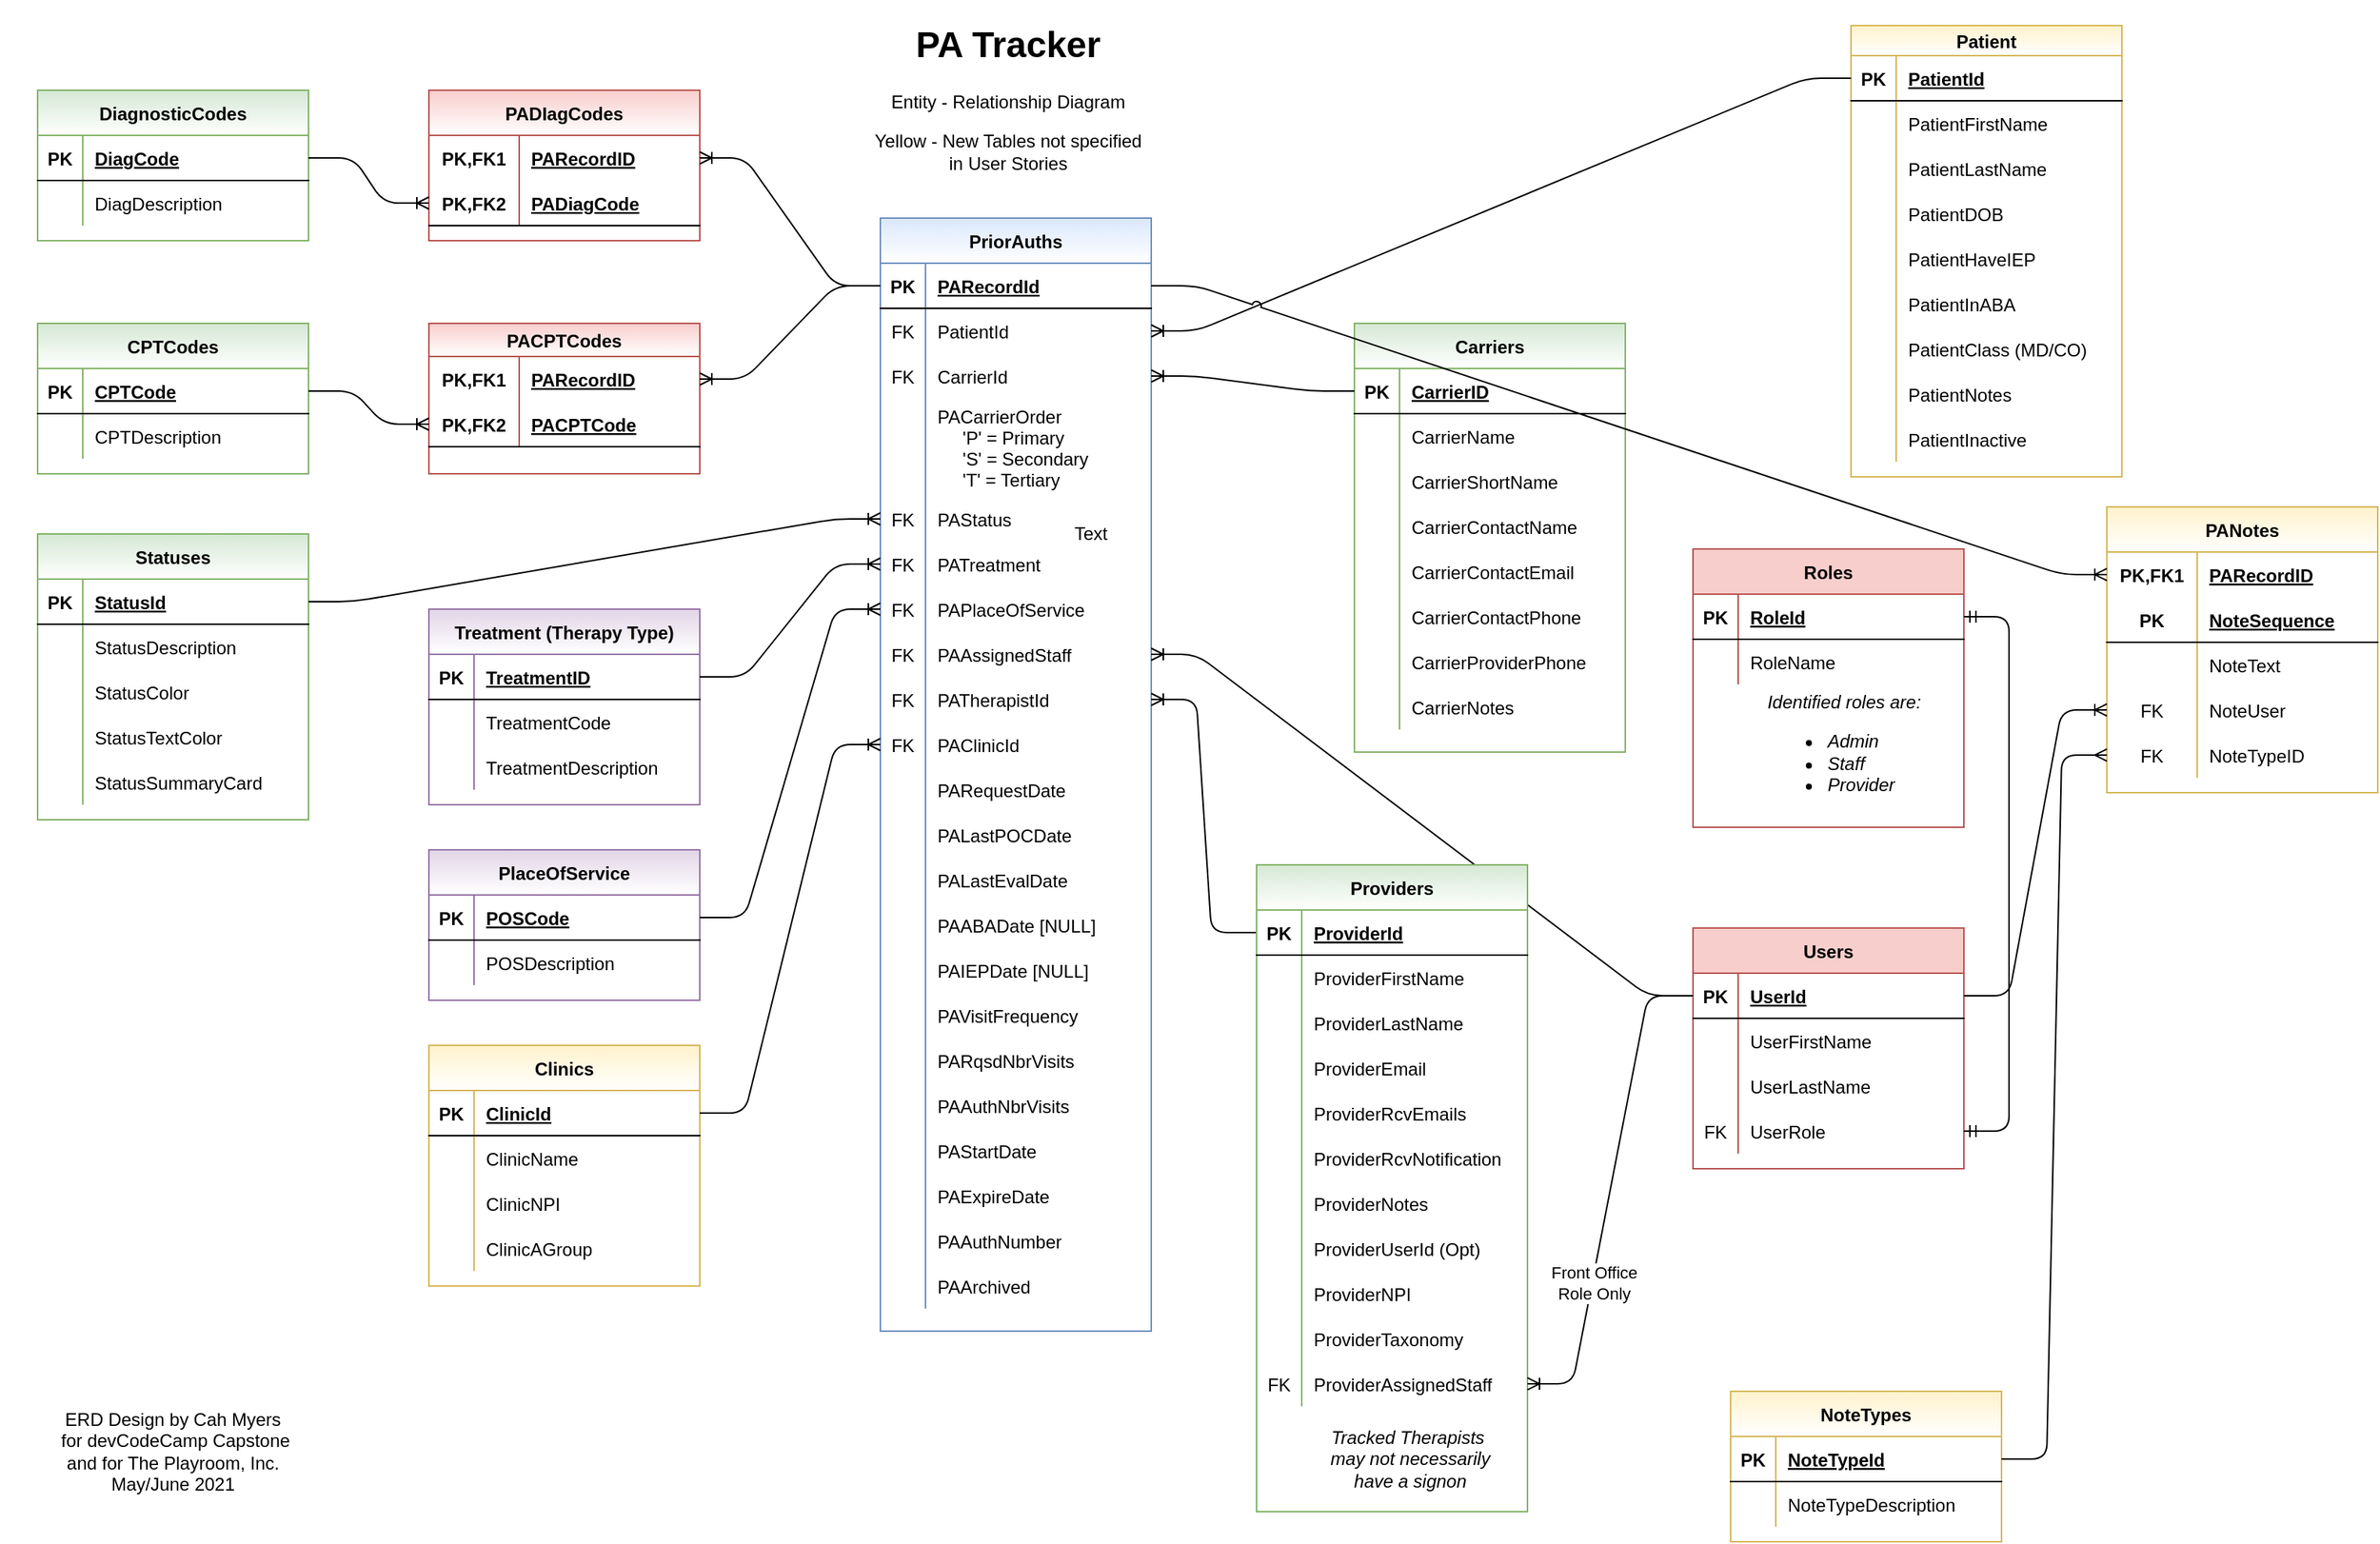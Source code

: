 <mxfile version="14.7.1" type="github">
  <diagram id="R2lEEEUBdFMjLlhIrx00" name="Page-1">
    <mxGraphModel dx="2031" dy="1143" grid="1" gridSize="10" guides="1" tooltips="1" connect="1" arrows="1" fold="1" page="1" pageScale="1" pageWidth="1700" pageHeight="1100" math="0" shadow="0" extFonts="Permanent Marker^https://fonts.googleapis.com/css?family=Permanent+Marker">
      <root>
        <mxCell id="0" />
        <mxCell id="1" parent="0" />
        <mxCell id="P7OZJWQYa5IZQyr4ZLPv-1" value="CPTCodes" style="shape=table;startSize=30;container=1;collapsible=1;childLayout=tableLayout;fixedRows=1;rowLines=0;fontStyle=1;align=center;resizeLast=1;fillColor=#d5e8d4;strokeColor=#82b366;gradientColor=#ffffff;" parent="1" vertex="1">
          <mxGeometry x="105" y="238" width="180" height="100" as="geometry" />
        </mxCell>
        <mxCell id="P7OZJWQYa5IZQyr4ZLPv-2" value="" style="shape=partialRectangle;collapsible=0;dropTarget=0;pointerEvents=0;fillColor=none;top=0;left=0;bottom=1;right=0;points=[[0,0.5],[1,0.5]];portConstraint=eastwest;" parent="P7OZJWQYa5IZQyr4ZLPv-1" vertex="1">
          <mxGeometry y="30" width="180" height="30" as="geometry" />
        </mxCell>
        <mxCell id="P7OZJWQYa5IZQyr4ZLPv-3" value="PK" style="shape=partialRectangle;connectable=0;fillColor=none;top=0;left=0;bottom=0;right=0;fontStyle=1;overflow=hidden;" parent="P7OZJWQYa5IZQyr4ZLPv-2" vertex="1">
          <mxGeometry width="30" height="30" as="geometry" />
        </mxCell>
        <mxCell id="P7OZJWQYa5IZQyr4ZLPv-4" value="CPTCode" style="shape=partialRectangle;connectable=0;fillColor=none;top=0;left=0;bottom=0;right=0;align=left;spacingLeft=6;fontStyle=5;overflow=hidden;" parent="P7OZJWQYa5IZQyr4ZLPv-2" vertex="1">
          <mxGeometry x="30" width="150" height="30" as="geometry" />
        </mxCell>
        <mxCell id="P7OZJWQYa5IZQyr4ZLPv-5" value="" style="shape=partialRectangle;collapsible=0;dropTarget=0;pointerEvents=0;fillColor=none;top=0;left=0;bottom=0;right=0;points=[[0,0.5],[1,0.5]];portConstraint=eastwest;" parent="P7OZJWQYa5IZQyr4ZLPv-1" vertex="1">
          <mxGeometry y="60" width="180" height="30" as="geometry" />
        </mxCell>
        <mxCell id="P7OZJWQYa5IZQyr4ZLPv-6" value="" style="shape=partialRectangle;connectable=0;fillColor=none;top=0;left=0;bottom=0;right=0;editable=1;overflow=hidden;" parent="P7OZJWQYa5IZQyr4ZLPv-5" vertex="1">
          <mxGeometry width="30" height="30" as="geometry" />
        </mxCell>
        <mxCell id="P7OZJWQYa5IZQyr4ZLPv-7" value="CPTDescription" style="shape=partialRectangle;connectable=0;fillColor=none;top=0;left=0;bottom=0;right=0;align=left;spacingLeft=6;overflow=hidden;" parent="P7OZJWQYa5IZQyr4ZLPv-5" vertex="1">
          <mxGeometry x="30" width="150" height="30" as="geometry" />
        </mxCell>
        <mxCell id="P7OZJWQYa5IZQyr4ZLPv-14" value="DiagnosticCodes" style="shape=table;startSize=30;container=1;collapsible=1;childLayout=tableLayout;fixedRows=1;rowLines=0;fontStyle=1;align=center;resizeLast=1;fillColor=#d5e8d4;strokeColor=#82b366;gradientColor=#ffffff;" parent="1" vertex="1">
          <mxGeometry x="105" y="83" width="180" height="100" as="geometry" />
        </mxCell>
        <mxCell id="P7OZJWQYa5IZQyr4ZLPv-15" value="" style="shape=partialRectangle;collapsible=0;dropTarget=0;pointerEvents=0;fillColor=none;top=0;left=0;bottom=1;right=0;points=[[0,0.5],[1,0.5]];portConstraint=eastwest;" parent="P7OZJWQYa5IZQyr4ZLPv-14" vertex="1">
          <mxGeometry y="30" width="180" height="30" as="geometry" />
        </mxCell>
        <mxCell id="P7OZJWQYa5IZQyr4ZLPv-16" value="PK" style="shape=partialRectangle;connectable=0;fillColor=none;top=0;left=0;bottom=0;right=0;fontStyle=1;overflow=hidden;" parent="P7OZJWQYa5IZQyr4ZLPv-15" vertex="1">
          <mxGeometry width="30" height="30" as="geometry" />
        </mxCell>
        <mxCell id="P7OZJWQYa5IZQyr4ZLPv-17" value="DiagCode" style="shape=partialRectangle;connectable=0;fillColor=none;top=0;left=0;bottom=0;right=0;align=left;spacingLeft=6;fontStyle=5;overflow=hidden;" parent="P7OZJWQYa5IZQyr4ZLPv-15" vertex="1">
          <mxGeometry x="30" width="150" height="30" as="geometry" />
        </mxCell>
        <mxCell id="P7OZJWQYa5IZQyr4ZLPv-18" value="" style="shape=partialRectangle;collapsible=0;dropTarget=0;pointerEvents=0;fillColor=none;top=0;left=0;bottom=0;right=0;points=[[0,0.5],[1,0.5]];portConstraint=eastwest;" parent="P7OZJWQYa5IZQyr4ZLPv-14" vertex="1">
          <mxGeometry y="60" width="180" height="30" as="geometry" />
        </mxCell>
        <mxCell id="P7OZJWQYa5IZQyr4ZLPv-19" value="" style="shape=partialRectangle;connectable=0;fillColor=none;top=0;left=0;bottom=0;right=0;editable=1;overflow=hidden;" parent="P7OZJWQYa5IZQyr4ZLPv-18" vertex="1">
          <mxGeometry width="30" height="30" as="geometry" />
        </mxCell>
        <mxCell id="P7OZJWQYa5IZQyr4ZLPv-20" value="DiagDescription" style="shape=partialRectangle;connectable=0;fillColor=none;top=0;left=0;bottom=0;right=0;align=left;spacingLeft=6;overflow=hidden;" parent="P7OZJWQYa5IZQyr4ZLPv-18" vertex="1">
          <mxGeometry x="30" width="150" height="30" as="geometry" />
        </mxCell>
        <mxCell id="P7OZJWQYa5IZQyr4ZLPv-27" value="Treatment (Therapy Type)" style="shape=table;startSize=30;container=1;collapsible=1;childLayout=tableLayout;fixedRows=1;rowLines=0;fontStyle=1;align=center;resizeLast=1;fillColor=#e1d5e7;strokeColor=#9673a6;gradientColor=#ffffff;" parent="1" vertex="1">
          <mxGeometry x="365" y="428" width="180" height="130" as="geometry" />
        </mxCell>
        <mxCell id="P7OZJWQYa5IZQyr4ZLPv-28" value="" style="shape=partialRectangle;collapsible=0;dropTarget=0;pointerEvents=0;fillColor=none;top=0;left=0;bottom=1;right=0;points=[[0,0.5],[1,0.5]];portConstraint=eastwest;" parent="P7OZJWQYa5IZQyr4ZLPv-27" vertex="1">
          <mxGeometry y="30" width="180" height="30" as="geometry" />
        </mxCell>
        <mxCell id="P7OZJWQYa5IZQyr4ZLPv-29" value="PK" style="shape=partialRectangle;connectable=0;fillColor=none;top=0;left=0;bottom=0;right=0;fontStyle=1;overflow=hidden;" parent="P7OZJWQYa5IZQyr4ZLPv-28" vertex="1">
          <mxGeometry width="30" height="30" as="geometry" />
        </mxCell>
        <mxCell id="P7OZJWQYa5IZQyr4ZLPv-30" value="TreatmentID" style="shape=partialRectangle;connectable=0;fillColor=none;top=0;left=0;bottom=0;right=0;align=left;spacingLeft=6;fontStyle=5;overflow=hidden;" parent="P7OZJWQYa5IZQyr4ZLPv-28" vertex="1">
          <mxGeometry x="30" width="150" height="30" as="geometry" />
        </mxCell>
        <mxCell id="P7OZJWQYa5IZQyr4ZLPv-31" value="" style="shape=partialRectangle;collapsible=0;dropTarget=0;pointerEvents=0;fillColor=none;top=0;left=0;bottom=0;right=0;points=[[0,0.5],[1,0.5]];portConstraint=eastwest;" parent="P7OZJWQYa5IZQyr4ZLPv-27" vertex="1">
          <mxGeometry y="60" width="180" height="30" as="geometry" />
        </mxCell>
        <mxCell id="P7OZJWQYa5IZQyr4ZLPv-32" value="" style="shape=partialRectangle;connectable=0;fillColor=none;top=0;left=0;bottom=0;right=0;editable=1;overflow=hidden;" parent="P7OZJWQYa5IZQyr4ZLPv-31" vertex="1">
          <mxGeometry width="30" height="30" as="geometry" />
        </mxCell>
        <mxCell id="P7OZJWQYa5IZQyr4ZLPv-33" value="TreatmentCode" style="shape=partialRectangle;connectable=0;fillColor=none;top=0;left=0;bottom=0;right=0;align=left;spacingLeft=6;overflow=hidden;" parent="P7OZJWQYa5IZQyr4ZLPv-31" vertex="1">
          <mxGeometry x="30" width="150" height="30" as="geometry" />
        </mxCell>
        <mxCell id="P7OZJWQYa5IZQyr4ZLPv-34" value="" style="shape=partialRectangle;collapsible=0;dropTarget=0;pointerEvents=0;fillColor=none;top=0;left=0;bottom=0;right=0;points=[[0,0.5],[1,0.5]];portConstraint=eastwest;" parent="P7OZJWQYa5IZQyr4ZLPv-27" vertex="1">
          <mxGeometry y="90" width="180" height="30" as="geometry" />
        </mxCell>
        <mxCell id="P7OZJWQYa5IZQyr4ZLPv-35" value="" style="shape=partialRectangle;connectable=0;fillColor=none;top=0;left=0;bottom=0;right=0;editable=1;overflow=hidden;" parent="P7OZJWQYa5IZQyr4ZLPv-34" vertex="1">
          <mxGeometry width="30" height="30" as="geometry" />
        </mxCell>
        <mxCell id="P7OZJWQYa5IZQyr4ZLPv-36" value="TreatmentDescription" style="shape=partialRectangle;connectable=0;fillColor=none;top=0;left=0;bottom=0;right=0;align=left;spacingLeft=6;overflow=hidden;" parent="P7OZJWQYa5IZQyr4ZLPv-34" vertex="1">
          <mxGeometry x="30" width="150" height="30" as="geometry" />
        </mxCell>
        <mxCell id="P7OZJWQYa5IZQyr4ZLPv-40" value="Carriers" style="shape=table;startSize=30;container=1;collapsible=1;childLayout=tableLayout;fixedRows=1;rowLines=0;fontStyle=1;align=center;resizeLast=1;fillColor=#d5e8d4;strokeColor=#82b366;gradientColor=#ffffff;" parent="1" vertex="1">
          <mxGeometry x="980" y="238" width="180" height="285" as="geometry" />
        </mxCell>
        <mxCell id="P7OZJWQYa5IZQyr4ZLPv-41" value="" style="shape=partialRectangle;collapsible=0;dropTarget=0;pointerEvents=0;fillColor=none;top=0;left=0;bottom=1;right=0;points=[[0,0.5],[1,0.5]];portConstraint=eastwest;" parent="P7OZJWQYa5IZQyr4ZLPv-40" vertex="1">
          <mxGeometry y="30" width="180" height="30" as="geometry" />
        </mxCell>
        <mxCell id="P7OZJWQYa5IZQyr4ZLPv-42" value="PK" style="shape=partialRectangle;connectable=0;fillColor=none;top=0;left=0;bottom=0;right=0;fontStyle=1;overflow=hidden;" parent="P7OZJWQYa5IZQyr4ZLPv-41" vertex="1">
          <mxGeometry width="30" height="30" as="geometry" />
        </mxCell>
        <mxCell id="P7OZJWQYa5IZQyr4ZLPv-43" value="CarrierID" style="shape=partialRectangle;connectable=0;fillColor=none;top=0;left=0;bottom=0;right=0;align=left;spacingLeft=6;fontStyle=5;overflow=hidden;" parent="P7OZJWQYa5IZQyr4ZLPv-41" vertex="1">
          <mxGeometry x="30" width="150" height="30" as="geometry" />
        </mxCell>
        <mxCell id="P7OZJWQYa5IZQyr4ZLPv-44" value="" style="shape=partialRectangle;collapsible=0;dropTarget=0;pointerEvents=0;fillColor=none;top=0;left=0;bottom=0;right=0;points=[[0,0.5],[1,0.5]];portConstraint=eastwest;" parent="P7OZJWQYa5IZQyr4ZLPv-40" vertex="1">
          <mxGeometry y="60" width="180" height="30" as="geometry" />
        </mxCell>
        <mxCell id="P7OZJWQYa5IZQyr4ZLPv-45" value="" style="shape=partialRectangle;connectable=0;fillColor=none;top=0;left=0;bottom=0;right=0;editable=1;overflow=hidden;" parent="P7OZJWQYa5IZQyr4ZLPv-44" vertex="1">
          <mxGeometry width="30" height="30" as="geometry" />
        </mxCell>
        <mxCell id="P7OZJWQYa5IZQyr4ZLPv-46" value="CarrierName" style="shape=partialRectangle;connectable=0;fillColor=none;top=0;left=0;bottom=0;right=0;align=left;spacingLeft=6;overflow=hidden;" parent="P7OZJWQYa5IZQyr4ZLPv-44" vertex="1">
          <mxGeometry x="30" width="150" height="30" as="geometry" />
        </mxCell>
        <mxCell id="P7OZJWQYa5IZQyr4ZLPv-47" value="" style="shape=partialRectangle;collapsible=0;dropTarget=0;pointerEvents=0;fillColor=none;top=0;left=0;bottom=0;right=0;points=[[0,0.5],[1,0.5]];portConstraint=eastwest;" parent="P7OZJWQYa5IZQyr4ZLPv-40" vertex="1">
          <mxGeometry y="90" width="180" height="30" as="geometry" />
        </mxCell>
        <mxCell id="P7OZJWQYa5IZQyr4ZLPv-48" value="" style="shape=partialRectangle;connectable=0;fillColor=none;top=0;left=0;bottom=0;right=0;editable=1;overflow=hidden;" parent="P7OZJWQYa5IZQyr4ZLPv-47" vertex="1">
          <mxGeometry width="30" height="30" as="geometry" />
        </mxCell>
        <mxCell id="P7OZJWQYa5IZQyr4ZLPv-49" value="CarrierShortName" style="shape=partialRectangle;connectable=0;fillColor=none;top=0;left=0;bottom=0;right=0;align=left;spacingLeft=6;overflow=hidden;" parent="P7OZJWQYa5IZQyr4ZLPv-47" vertex="1">
          <mxGeometry x="30" width="150" height="30" as="geometry" />
        </mxCell>
        <mxCell id="P7OZJWQYa5IZQyr4ZLPv-50" value="" style="shape=partialRectangle;collapsible=0;dropTarget=0;pointerEvents=0;fillColor=none;top=0;left=0;bottom=0;right=0;points=[[0,0.5],[1,0.5]];portConstraint=eastwest;" parent="P7OZJWQYa5IZQyr4ZLPv-40" vertex="1">
          <mxGeometry y="120" width="180" height="30" as="geometry" />
        </mxCell>
        <mxCell id="P7OZJWQYa5IZQyr4ZLPv-51" value="" style="shape=partialRectangle;connectable=0;fillColor=none;top=0;left=0;bottom=0;right=0;editable=1;overflow=hidden;" parent="P7OZJWQYa5IZQyr4ZLPv-50" vertex="1">
          <mxGeometry width="30" height="30" as="geometry" />
        </mxCell>
        <mxCell id="P7OZJWQYa5IZQyr4ZLPv-52" value="CarrierContactName" style="shape=partialRectangle;connectable=0;fillColor=none;top=0;left=0;bottom=0;right=0;align=left;spacingLeft=6;overflow=hidden;" parent="P7OZJWQYa5IZQyr4ZLPv-50" vertex="1">
          <mxGeometry x="30" width="150" height="30" as="geometry" />
        </mxCell>
        <mxCell id="P7OZJWQYa5IZQyr4ZLPv-53" value="" style="shape=partialRectangle;collapsible=0;dropTarget=0;pointerEvents=0;fillColor=none;top=0;left=0;bottom=0;right=0;points=[[0,0.5],[1,0.5]];portConstraint=eastwest;" parent="P7OZJWQYa5IZQyr4ZLPv-40" vertex="1">
          <mxGeometry y="150" width="180" height="30" as="geometry" />
        </mxCell>
        <mxCell id="P7OZJWQYa5IZQyr4ZLPv-54" value="" style="shape=partialRectangle;connectable=0;fillColor=none;top=0;left=0;bottom=0;right=0;editable=1;overflow=hidden;" parent="P7OZJWQYa5IZQyr4ZLPv-53" vertex="1">
          <mxGeometry width="30" height="30" as="geometry" />
        </mxCell>
        <mxCell id="P7OZJWQYa5IZQyr4ZLPv-55" value="CarrierContactEmail" style="shape=partialRectangle;connectable=0;fillColor=none;top=0;left=0;bottom=0;right=0;align=left;spacingLeft=6;overflow=hidden;" parent="P7OZJWQYa5IZQyr4ZLPv-53" vertex="1">
          <mxGeometry x="30" width="150" height="30" as="geometry" />
        </mxCell>
        <mxCell id="P7OZJWQYa5IZQyr4ZLPv-56" value="" style="shape=partialRectangle;collapsible=0;dropTarget=0;pointerEvents=0;fillColor=none;top=0;left=0;bottom=0;right=0;points=[[0,0.5],[1,0.5]];portConstraint=eastwest;" parent="P7OZJWQYa5IZQyr4ZLPv-40" vertex="1">
          <mxGeometry y="180" width="180" height="30" as="geometry" />
        </mxCell>
        <mxCell id="P7OZJWQYa5IZQyr4ZLPv-57" value="" style="shape=partialRectangle;connectable=0;fillColor=none;top=0;left=0;bottom=0;right=0;editable=1;overflow=hidden;" parent="P7OZJWQYa5IZQyr4ZLPv-56" vertex="1">
          <mxGeometry width="30" height="30" as="geometry" />
        </mxCell>
        <mxCell id="P7OZJWQYa5IZQyr4ZLPv-58" value="CarrierContactPhone" style="shape=partialRectangle;connectable=0;fillColor=none;top=0;left=0;bottom=0;right=0;align=left;spacingLeft=6;overflow=hidden;" parent="P7OZJWQYa5IZQyr4ZLPv-56" vertex="1">
          <mxGeometry x="30" width="150" height="30" as="geometry" />
        </mxCell>
        <mxCell id="P7OZJWQYa5IZQyr4ZLPv-59" value="" style="shape=partialRectangle;collapsible=0;dropTarget=0;pointerEvents=0;fillColor=none;top=0;left=0;bottom=0;right=0;points=[[0,0.5],[1,0.5]];portConstraint=eastwest;" parent="P7OZJWQYa5IZQyr4ZLPv-40" vertex="1">
          <mxGeometry y="210" width="180" height="30" as="geometry" />
        </mxCell>
        <mxCell id="P7OZJWQYa5IZQyr4ZLPv-60" value="" style="shape=partialRectangle;connectable=0;fillColor=none;top=0;left=0;bottom=0;right=0;editable=1;overflow=hidden;" parent="P7OZJWQYa5IZQyr4ZLPv-59" vertex="1">
          <mxGeometry width="30" height="30" as="geometry" />
        </mxCell>
        <mxCell id="P7OZJWQYa5IZQyr4ZLPv-61" value="CarrierProviderPhone" style="shape=partialRectangle;connectable=0;fillColor=none;top=0;left=0;bottom=0;right=0;align=left;spacingLeft=6;overflow=hidden;" parent="P7OZJWQYa5IZQyr4ZLPv-59" vertex="1">
          <mxGeometry x="30" width="150" height="30" as="geometry" />
        </mxCell>
        <mxCell id="P7OZJWQYa5IZQyr4ZLPv-62" value="" style="shape=partialRectangle;collapsible=0;dropTarget=0;pointerEvents=0;fillColor=none;top=0;left=0;bottom=0;right=0;points=[[0,0.5],[1,0.5]];portConstraint=eastwest;" parent="P7OZJWQYa5IZQyr4ZLPv-40" vertex="1">
          <mxGeometry y="240" width="180" height="30" as="geometry" />
        </mxCell>
        <mxCell id="P7OZJWQYa5IZQyr4ZLPv-63" value="" style="shape=partialRectangle;connectable=0;fillColor=none;top=0;left=0;bottom=0;right=0;editable=1;overflow=hidden;" parent="P7OZJWQYa5IZQyr4ZLPv-62" vertex="1">
          <mxGeometry width="30" height="30" as="geometry" />
        </mxCell>
        <mxCell id="P7OZJWQYa5IZQyr4ZLPv-64" value="CarrierNotes" style="shape=partialRectangle;connectable=0;fillColor=none;top=0;left=0;bottom=0;right=0;align=left;spacingLeft=6;overflow=hidden;" parent="P7OZJWQYa5IZQyr4ZLPv-62" vertex="1">
          <mxGeometry x="30" width="150" height="30" as="geometry" />
        </mxCell>
        <mxCell id="P7OZJWQYa5IZQyr4ZLPv-87" value="Patient" style="shape=table;startSize=20;container=1;collapsible=1;childLayout=tableLayout;fixedRows=1;rowLines=0;fontStyle=1;align=center;resizeLast=1;fillColor=#fff2cc;strokeColor=#d6b656;gradientColor=#ffffff;" parent="1" vertex="1">
          <mxGeometry x="1310" y="40" width="180" height="300" as="geometry" />
        </mxCell>
        <mxCell id="P7OZJWQYa5IZQyr4ZLPv-88" value="" style="shape=partialRectangle;collapsible=0;dropTarget=0;pointerEvents=0;fillColor=none;top=0;left=0;bottom=1;right=0;points=[[0,0.5],[1,0.5]];portConstraint=eastwest;" parent="P7OZJWQYa5IZQyr4ZLPv-87" vertex="1">
          <mxGeometry y="20" width="180" height="30" as="geometry" />
        </mxCell>
        <mxCell id="P7OZJWQYa5IZQyr4ZLPv-89" value="PK" style="shape=partialRectangle;connectable=0;fillColor=none;top=0;left=0;bottom=0;right=0;fontStyle=1;overflow=hidden;" parent="P7OZJWQYa5IZQyr4ZLPv-88" vertex="1">
          <mxGeometry width="30" height="30" as="geometry" />
        </mxCell>
        <mxCell id="P7OZJWQYa5IZQyr4ZLPv-90" value="PatientId" style="shape=partialRectangle;connectable=0;fillColor=none;top=0;left=0;bottom=0;right=0;align=left;spacingLeft=6;fontStyle=5;overflow=hidden;" parent="P7OZJWQYa5IZQyr4ZLPv-88" vertex="1">
          <mxGeometry x="30" width="150" height="30" as="geometry" />
        </mxCell>
        <mxCell id="P7OZJWQYa5IZQyr4ZLPv-91" value="" style="shape=partialRectangle;collapsible=0;dropTarget=0;pointerEvents=0;fillColor=none;top=0;left=0;bottom=0;right=0;points=[[0,0.5],[1,0.5]];portConstraint=eastwest;" parent="P7OZJWQYa5IZQyr4ZLPv-87" vertex="1">
          <mxGeometry y="50" width="180" height="30" as="geometry" />
        </mxCell>
        <mxCell id="P7OZJWQYa5IZQyr4ZLPv-92" value="" style="shape=partialRectangle;connectable=0;fillColor=none;top=0;left=0;bottom=0;right=0;editable=1;overflow=hidden;" parent="P7OZJWQYa5IZQyr4ZLPv-91" vertex="1">
          <mxGeometry width="30" height="30" as="geometry" />
        </mxCell>
        <mxCell id="P7OZJWQYa5IZQyr4ZLPv-93" value="PatientFirstName" style="shape=partialRectangle;connectable=0;fillColor=none;top=0;left=0;bottom=0;right=0;align=left;spacingLeft=6;overflow=hidden;" parent="P7OZJWQYa5IZQyr4ZLPv-91" vertex="1">
          <mxGeometry x="30" width="150" height="30" as="geometry" />
        </mxCell>
        <mxCell id="P7OZJWQYa5IZQyr4ZLPv-94" value="" style="shape=partialRectangle;collapsible=0;dropTarget=0;pointerEvents=0;fillColor=none;top=0;left=0;bottom=0;right=0;points=[[0,0.5],[1,0.5]];portConstraint=eastwest;" parent="P7OZJWQYa5IZQyr4ZLPv-87" vertex="1">
          <mxGeometry y="80" width="180" height="30" as="geometry" />
        </mxCell>
        <mxCell id="P7OZJWQYa5IZQyr4ZLPv-95" value="" style="shape=partialRectangle;connectable=0;fillColor=none;top=0;left=0;bottom=0;right=0;editable=1;overflow=hidden;" parent="P7OZJWQYa5IZQyr4ZLPv-94" vertex="1">
          <mxGeometry width="30" height="30" as="geometry" />
        </mxCell>
        <mxCell id="P7OZJWQYa5IZQyr4ZLPv-96" value="PatientLastName" style="shape=partialRectangle;connectable=0;fillColor=none;top=0;left=0;bottom=0;right=0;align=left;spacingLeft=6;overflow=hidden;" parent="P7OZJWQYa5IZQyr4ZLPv-94" vertex="1">
          <mxGeometry x="30" width="150" height="30" as="geometry" />
        </mxCell>
        <mxCell id="P7OZJWQYa5IZQyr4ZLPv-97" value="" style="shape=partialRectangle;collapsible=0;dropTarget=0;pointerEvents=0;fillColor=none;top=0;left=0;bottom=0;right=0;points=[[0,0.5],[1,0.5]];portConstraint=eastwest;" parent="P7OZJWQYa5IZQyr4ZLPv-87" vertex="1">
          <mxGeometry y="110" width="180" height="30" as="geometry" />
        </mxCell>
        <mxCell id="P7OZJWQYa5IZQyr4ZLPv-98" value="" style="shape=partialRectangle;connectable=0;fillColor=none;top=0;left=0;bottom=0;right=0;editable=1;overflow=hidden;" parent="P7OZJWQYa5IZQyr4ZLPv-97" vertex="1">
          <mxGeometry width="30" height="30" as="geometry" />
        </mxCell>
        <mxCell id="P7OZJWQYa5IZQyr4ZLPv-99" value="PatientDOB" style="shape=partialRectangle;connectable=0;fillColor=none;top=0;left=0;bottom=0;right=0;align=left;spacingLeft=6;overflow=hidden;" parent="P7OZJWQYa5IZQyr4ZLPv-97" vertex="1">
          <mxGeometry x="30" width="150" height="30" as="geometry" />
        </mxCell>
        <mxCell id="P7OZJWQYa5IZQyr4ZLPv-205" value="" style="shape=partialRectangle;collapsible=0;dropTarget=0;pointerEvents=0;fillColor=none;top=0;left=0;bottom=0;right=0;points=[[0,0.5],[1,0.5]];portConstraint=eastwest;" parent="P7OZJWQYa5IZQyr4ZLPv-87" vertex="1">
          <mxGeometry y="140" width="180" height="30" as="geometry" />
        </mxCell>
        <mxCell id="P7OZJWQYa5IZQyr4ZLPv-206" value="" style="shape=partialRectangle;connectable=0;fillColor=none;top=0;left=0;bottom=0;right=0;editable=1;overflow=hidden;" parent="P7OZJWQYa5IZQyr4ZLPv-205" vertex="1">
          <mxGeometry width="30" height="30" as="geometry" />
        </mxCell>
        <mxCell id="P7OZJWQYa5IZQyr4ZLPv-207" value="PatientHaveIEP" style="shape=partialRectangle;connectable=0;fillColor=none;top=0;left=0;bottom=0;right=0;align=left;spacingLeft=6;overflow=hidden;" parent="P7OZJWQYa5IZQyr4ZLPv-205" vertex="1">
          <mxGeometry x="30" width="150" height="30" as="geometry" />
        </mxCell>
        <mxCell id="P7OZJWQYa5IZQyr4ZLPv-208" value="" style="shape=partialRectangle;collapsible=0;dropTarget=0;pointerEvents=0;fillColor=none;top=0;left=0;bottom=0;right=0;points=[[0,0.5],[1,0.5]];portConstraint=eastwest;" parent="P7OZJWQYa5IZQyr4ZLPv-87" vertex="1">
          <mxGeometry y="170" width="180" height="30" as="geometry" />
        </mxCell>
        <mxCell id="P7OZJWQYa5IZQyr4ZLPv-209" value="" style="shape=partialRectangle;connectable=0;fillColor=none;top=0;left=0;bottom=0;right=0;editable=1;overflow=hidden;" parent="P7OZJWQYa5IZQyr4ZLPv-208" vertex="1">
          <mxGeometry width="30" height="30" as="geometry" />
        </mxCell>
        <mxCell id="P7OZJWQYa5IZQyr4ZLPv-210" value="PatientInABA" style="shape=partialRectangle;connectable=0;fillColor=none;top=0;left=0;bottom=0;right=0;align=left;spacingLeft=6;overflow=hidden;" parent="P7OZJWQYa5IZQyr4ZLPv-208" vertex="1">
          <mxGeometry x="30" width="150" height="30" as="geometry" />
        </mxCell>
        <mxCell id="P7OZJWQYa5IZQyr4ZLPv-316" value="" style="shape=partialRectangle;collapsible=0;dropTarget=0;pointerEvents=0;fillColor=none;top=0;left=0;bottom=0;right=0;points=[[0,0.5],[1,0.5]];portConstraint=eastwest;" parent="P7OZJWQYa5IZQyr4ZLPv-87" vertex="1">
          <mxGeometry y="200" width="180" height="30" as="geometry" />
        </mxCell>
        <mxCell id="P7OZJWQYa5IZQyr4ZLPv-317" value="" style="shape=partialRectangle;connectable=0;fillColor=none;top=0;left=0;bottom=0;right=0;editable=1;overflow=hidden;" parent="P7OZJWQYa5IZQyr4ZLPv-316" vertex="1">
          <mxGeometry width="30" height="30" as="geometry" />
        </mxCell>
        <mxCell id="P7OZJWQYa5IZQyr4ZLPv-318" value="PatientClass (MD/CO)" style="shape=partialRectangle;connectable=0;fillColor=none;top=0;left=0;bottom=0;right=0;align=left;spacingLeft=6;overflow=hidden;" parent="P7OZJWQYa5IZQyr4ZLPv-316" vertex="1">
          <mxGeometry x="30" width="150" height="30" as="geometry" />
        </mxCell>
        <mxCell id="P7OZJWQYa5IZQyr4ZLPv-388" value="" style="shape=partialRectangle;collapsible=0;dropTarget=0;pointerEvents=0;fillColor=none;top=0;left=0;bottom=0;right=0;points=[[0,0.5],[1,0.5]];portConstraint=eastwest;" parent="P7OZJWQYa5IZQyr4ZLPv-87" vertex="1">
          <mxGeometry y="230" width="180" height="30" as="geometry" />
        </mxCell>
        <mxCell id="P7OZJWQYa5IZQyr4ZLPv-389" value="" style="shape=partialRectangle;connectable=0;fillColor=none;top=0;left=0;bottom=0;right=0;editable=1;overflow=hidden;" parent="P7OZJWQYa5IZQyr4ZLPv-388" vertex="1">
          <mxGeometry width="30" height="30" as="geometry" />
        </mxCell>
        <mxCell id="P7OZJWQYa5IZQyr4ZLPv-390" value="PatientNotes" style="shape=partialRectangle;connectable=0;fillColor=none;top=0;left=0;bottom=0;right=0;align=left;spacingLeft=6;overflow=hidden;" parent="P7OZJWQYa5IZQyr4ZLPv-388" vertex="1">
          <mxGeometry x="30" width="150" height="30" as="geometry" />
        </mxCell>
        <mxCell id="Uwh7jSGBkslLsz0nCuBo-6" value="" style="shape=partialRectangle;collapsible=0;dropTarget=0;pointerEvents=0;fillColor=none;top=0;left=0;bottom=0;right=0;points=[[0,0.5],[1,0.5]];portConstraint=eastwest;" vertex="1" parent="P7OZJWQYa5IZQyr4ZLPv-87">
          <mxGeometry y="260" width="180" height="30" as="geometry" />
        </mxCell>
        <mxCell id="Uwh7jSGBkslLsz0nCuBo-7" value="" style="shape=partialRectangle;connectable=0;fillColor=none;top=0;left=0;bottom=0;right=0;editable=1;overflow=hidden;" vertex="1" parent="Uwh7jSGBkslLsz0nCuBo-6">
          <mxGeometry width="30" height="30" as="geometry" />
        </mxCell>
        <mxCell id="Uwh7jSGBkslLsz0nCuBo-8" value="PatientInactive" style="shape=partialRectangle;connectable=0;fillColor=none;top=0;left=0;bottom=0;right=0;align=left;spacingLeft=6;overflow=hidden;" vertex="1" parent="Uwh7jSGBkslLsz0nCuBo-6">
          <mxGeometry x="30" width="150" height="30" as="geometry" />
        </mxCell>
        <mxCell id="P7OZJWQYa5IZQyr4ZLPv-100" value="PlaceOfService" style="shape=table;startSize=30;container=1;collapsible=1;childLayout=tableLayout;fixedRows=1;rowLines=0;fontStyle=1;align=center;resizeLast=1;fillColor=#e1d5e7;strokeColor=#9673a6;gradientColor=#ffffff;" parent="1" vertex="1">
          <mxGeometry x="365" y="588" width="180" height="100" as="geometry" />
        </mxCell>
        <mxCell id="P7OZJWQYa5IZQyr4ZLPv-101" value="" style="shape=partialRectangle;collapsible=0;dropTarget=0;pointerEvents=0;fillColor=none;top=0;left=0;bottom=1;right=0;points=[[0,0.5],[1,0.5]];portConstraint=eastwest;" parent="P7OZJWQYa5IZQyr4ZLPv-100" vertex="1">
          <mxGeometry y="30" width="180" height="30" as="geometry" />
        </mxCell>
        <mxCell id="P7OZJWQYa5IZQyr4ZLPv-102" value="PK" style="shape=partialRectangle;connectable=0;fillColor=none;top=0;left=0;bottom=0;right=0;fontStyle=1;overflow=hidden;" parent="P7OZJWQYa5IZQyr4ZLPv-101" vertex="1">
          <mxGeometry width="30" height="30" as="geometry" />
        </mxCell>
        <mxCell id="P7OZJWQYa5IZQyr4ZLPv-103" value="POSCode" style="shape=partialRectangle;connectable=0;fillColor=none;top=0;left=0;bottom=0;right=0;align=left;spacingLeft=6;fontStyle=5;overflow=hidden;" parent="P7OZJWQYa5IZQyr4ZLPv-101" vertex="1">
          <mxGeometry x="30" width="150" height="30" as="geometry" />
        </mxCell>
        <mxCell id="P7OZJWQYa5IZQyr4ZLPv-104" value="" style="shape=partialRectangle;collapsible=0;dropTarget=0;pointerEvents=0;fillColor=none;top=0;left=0;bottom=0;right=0;points=[[0,0.5],[1,0.5]];portConstraint=eastwest;" parent="P7OZJWQYa5IZQyr4ZLPv-100" vertex="1">
          <mxGeometry y="60" width="180" height="30" as="geometry" />
        </mxCell>
        <mxCell id="P7OZJWQYa5IZQyr4ZLPv-105" value="" style="shape=partialRectangle;connectable=0;fillColor=none;top=0;left=0;bottom=0;right=0;editable=1;overflow=hidden;" parent="P7OZJWQYa5IZQyr4ZLPv-104" vertex="1">
          <mxGeometry width="30" height="30" as="geometry" />
        </mxCell>
        <mxCell id="P7OZJWQYa5IZQyr4ZLPv-106" value="POSDescription" style="shape=partialRectangle;connectable=0;fillColor=none;top=0;left=0;bottom=0;right=0;align=left;spacingLeft=6;overflow=hidden;" parent="P7OZJWQYa5IZQyr4ZLPv-104" vertex="1">
          <mxGeometry x="30" width="150" height="30" as="geometry" />
        </mxCell>
        <mxCell id="P7OZJWQYa5IZQyr4ZLPv-113" value="Statuses" style="shape=table;startSize=30;container=1;collapsible=1;childLayout=tableLayout;fixedRows=1;rowLines=0;fontStyle=1;align=center;resizeLast=1;fillColor=#d5e8d4;strokeColor=#82b366;gradientColor=#ffffff;" parent="1" vertex="1">
          <mxGeometry x="105" y="378" width="180" height="190" as="geometry" />
        </mxCell>
        <mxCell id="P7OZJWQYa5IZQyr4ZLPv-114" value="" style="shape=partialRectangle;collapsible=0;dropTarget=0;pointerEvents=0;fillColor=none;top=0;left=0;bottom=1;right=0;points=[[0,0.5],[1,0.5]];portConstraint=eastwest;" parent="P7OZJWQYa5IZQyr4ZLPv-113" vertex="1">
          <mxGeometry y="30" width="180" height="30" as="geometry" />
        </mxCell>
        <mxCell id="P7OZJWQYa5IZQyr4ZLPv-115" value="PK" style="shape=partialRectangle;connectable=0;fillColor=none;top=0;left=0;bottom=0;right=0;fontStyle=1;overflow=hidden;" parent="P7OZJWQYa5IZQyr4ZLPv-114" vertex="1">
          <mxGeometry width="30" height="30" as="geometry" />
        </mxCell>
        <mxCell id="P7OZJWQYa5IZQyr4ZLPv-116" value="StatusId" style="shape=partialRectangle;connectable=0;fillColor=none;top=0;left=0;bottom=0;right=0;align=left;spacingLeft=6;fontStyle=5;overflow=hidden;" parent="P7OZJWQYa5IZQyr4ZLPv-114" vertex="1">
          <mxGeometry x="30" width="150" height="30" as="geometry" />
        </mxCell>
        <mxCell id="P7OZJWQYa5IZQyr4ZLPv-117" value="" style="shape=partialRectangle;collapsible=0;dropTarget=0;pointerEvents=0;fillColor=none;top=0;left=0;bottom=0;right=0;points=[[0,0.5],[1,0.5]];portConstraint=eastwest;" parent="P7OZJWQYa5IZQyr4ZLPv-113" vertex="1">
          <mxGeometry y="60" width="180" height="30" as="geometry" />
        </mxCell>
        <mxCell id="P7OZJWQYa5IZQyr4ZLPv-118" value="" style="shape=partialRectangle;connectable=0;fillColor=none;top=0;left=0;bottom=0;right=0;editable=1;overflow=hidden;" parent="P7OZJWQYa5IZQyr4ZLPv-117" vertex="1">
          <mxGeometry width="30" height="30" as="geometry" />
        </mxCell>
        <mxCell id="P7OZJWQYa5IZQyr4ZLPv-119" value="StatusDescription" style="shape=partialRectangle;connectable=0;fillColor=none;top=0;left=0;bottom=0;right=0;align=left;spacingLeft=6;overflow=hidden;" parent="P7OZJWQYa5IZQyr4ZLPv-117" vertex="1">
          <mxGeometry x="30" width="150" height="30" as="geometry" />
        </mxCell>
        <mxCell id="P7OZJWQYa5IZQyr4ZLPv-120" value="" style="shape=partialRectangle;collapsible=0;dropTarget=0;pointerEvents=0;fillColor=none;top=0;left=0;bottom=0;right=0;points=[[0,0.5],[1,0.5]];portConstraint=eastwest;" parent="P7OZJWQYa5IZQyr4ZLPv-113" vertex="1">
          <mxGeometry y="90" width="180" height="30" as="geometry" />
        </mxCell>
        <mxCell id="P7OZJWQYa5IZQyr4ZLPv-121" value="" style="shape=partialRectangle;connectable=0;fillColor=none;top=0;left=0;bottom=0;right=0;editable=1;overflow=hidden;" parent="P7OZJWQYa5IZQyr4ZLPv-120" vertex="1">
          <mxGeometry width="30" height="30" as="geometry" />
        </mxCell>
        <mxCell id="P7OZJWQYa5IZQyr4ZLPv-122" value="StatusColor" style="shape=partialRectangle;connectable=0;fillColor=none;top=0;left=0;bottom=0;right=0;align=left;spacingLeft=6;overflow=hidden;" parent="P7OZJWQYa5IZQyr4ZLPv-120" vertex="1">
          <mxGeometry x="30" width="150" height="30" as="geometry" />
        </mxCell>
        <mxCell id="Uwh7jSGBkslLsz0nCuBo-3" value="" style="shape=partialRectangle;collapsible=0;dropTarget=0;pointerEvents=0;fillColor=none;top=0;left=0;bottom=0;right=0;points=[[0,0.5],[1,0.5]];portConstraint=eastwest;" vertex="1" parent="P7OZJWQYa5IZQyr4ZLPv-113">
          <mxGeometry y="120" width="180" height="30" as="geometry" />
        </mxCell>
        <mxCell id="Uwh7jSGBkslLsz0nCuBo-4" value="" style="shape=partialRectangle;connectable=0;fillColor=none;top=0;left=0;bottom=0;right=0;editable=1;overflow=hidden;" vertex="1" parent="Uwh7jSGBkslLsz0nCuBo-3">
          <mxGeometry width="30" height="30" as="geometry" />
        </mxCell>
        <mxCell id="Uwh7jSGBkslLsz0nCuBo-5" value="StatusTextColor" style="shape=partialRectangle;connectable=0;fillColor=none;top=0;left=0;bottom=0;right=0;align=left;spacingLeft=6;overflow=hidden;" vertex="1" parent="Uwh7jSGBkslLsz0nCuBo-3">
          <mxGeometry x="30" width="150" height="30" as="geometry" />
        </mxCell>
        <mxCell id="P7OZJWQYa5IZQyr4ZLPv-126" value="" style="shape=partialRectangle;collapsible=0;dropTarget=0;pointerEvents=0;fillColor=none;top=0;left=0;bottom=0;right=0;points=[[0,0.5],[1,0.5]];portConstraint=eastwest;" parent="P7OZJWQYa5IZQyr4ZLPv-113" vertex="1">
          <mxGeometry y="150" width="180" height="30" as="geometry" />
        </mxCell>
        <mxCell id="P7OZJWQYa5IZQyr4ZLPv-127" value="" style="shape=partialRectangle;connectable=0;fillColor=none;top=0;left=0;bottom=0;right=0;editable=1;overflow=hidden;" parent="P7OZJWQYa5IZQyr4ZLPv-126" vertex="1">
          <mxGeometry width="30" height="30" as="geometry" />
        </mxCell>
        <mxCell id="P7OZJWQYa5IZQyr4ZLPv-128" value="StatusSummaryCard" style="shape=partialRectangle;connectable=0;fillColor=none;top=0;left=0;bottom=0;right=0;align=left;spacingLeft=6;overflow=hidden;" parent="P7OZJWQYa5IZQyr4ZLPv-126" vertex="1">
          <mxGeometry x="30" width="150" height="30" as="geometry" />
        </mxCell>
        <mxCell id="P7OZJWQYa5IZQyr4ZLPv-129" value="Users" style="shape=table;startSize=30;container=1;collapsible=1;childLayout=tableLayout;fixedRows=1;rowLines=0;fontStyle=1;align=center;resizeLast=1;fillColor=#f8cecc;strokeColor=#b85450;" parent="1" vertex="1">
          <mxGeometry x="1205" y="640" width="180" height="160" as="geometry" />
        </mxCell>
        <mxCell id="P7OZJWQYa5IZQyr4ZLPv-130" value="" style="shape=partialRectangle;collapsible=0;dropTarget=0;pointerEvents=0;fillColor=none;top=0;left=0;bottom=1;right=0;points=[[0,0.5],[1,0.5]];portConstraint=eastwest;" parent="P7OZJWQYa5IZQyr4ZLPv-129" vertex="1">
          <mxGeometry y="30" width="180" height="30" as="geometry" />
        </mxCell>
        <mxCell id="P7OZJWQYa5IZQyr4ZLPv-131" value="PK" style="shape=partialRectangle;connectable=0;fillColor=none;top=0;left=0;bottom=0;right=0;fontStyle=1;overflow=hidden;" parent="P7OZJWQYa5IZQyr4ZLPv-130" vertex="1">
          <mxGeometry width="30" height="30" as="geometry" />
        </mxCell>
        <mxCell id="P7OZJWQYa5IZQyr4ZLPv-132" value="UserId" style="shape=partialRectangle;connectable=0;fillColor=none;top=0;left=0;bottom=0;right=0;align=left;spacingLeft=6;fontStyle=5;overflow=hidden;" parent="P7OZJWQYa5IZQyr4ZLPv-130" vertex="1">
          <mxGeometry x="30" width="150" height="30" as="geometry" />
        </mxCell>
        <mxCell id="P7OZJWQYa5IZQyr4ZLPv-133" value="" style="shape=partialRectangle;collapsible=0;dropTarget=0;pointerEvents=0;fillColor=none;top=0;left=0;bottom=0;right=0;points=[[0,0.5],[1,0.5]];portConstraint=eastwest;" parent="P7OZJWQYa5IZQyr4ZLPv-129" vertex="1">
          <mxGeometry y="60" width="180" height="30" as="geometry" />
        </mxCell>
        <mxCell id="P7OZJWQYa5IZQyr4ZLPv-134" value="" style="shape=partialRectangle;connectable=0;fillColor=none;top=0;left=0;bottom=0;right=0;editable=1;overflow=hidden;" parent="P7OZJWQYa5IZQyr4ZLPv-133" vertex="1">
          <mxGeometry width="30" height="30" as="geometry" />
        </mxCell>
        <mxCell id="P7OZJWQYa5IZQyr4ZLPv-135" value="UserFirstName" style="shape=partialRectangle;connectable=0;fillColor=none;top=0;left=0;bottom=0;right=0;align=left;spacingLeft=6;overflow=hidden;" parent="P7OZJWQYa5IZQyr4ZLPv-133" vertex="1">
          <mxGeometry x="30" width="150" height="30" as="geometry" />
        </mxCell>
        <mxCell id="P7OZJWQYa5IZQyr4ZLPv-136" value="" style="shape=partialRectangle;collapsible=0;dropTarget=0;pointerEvents=0;fillColor=none;top=0;left=0;bottom=0;right=0;points=[[0,0.5],[1,0.5]];portConstraint=eastwest;" parent="P7OZJWQYa5IZQyr4ZLPv-129" vertex="1">
          <mxGeometry y="90" width="180" height="30" as="geometry" />
        </mxCell>
        <mxCell id="P7OZJWQYa5IZQyr4ZLPv-137" value="" style="shape=partialRectangle;connectable=0;fillColor=none;top=0;left=0;bottom=0;right=0;editable=1;overflow=hidden;" parent="P7OZJWQYa5IZQyr4ZLPv-136" vertex="1">
          <mxGeometry width="30" height="30" as="geometry" />
        </mxCell>
        <mxCell id="P7OZJWQYa5IZQyr4ZLPv-138" value="UserLastName" style="shape=partialRectangle;connectable=0;fillColor=none;top=0;left=0;bottom=0;right=0;align=left;spacingLeft=6;overflow=hidden;" parent="P7OZJWQYa5IZQyr4ZLPv-136" vertex="1">
          <mxGeometry x="30" width="150" height="30" as="geometry" />
        </mxCell>
        <mxCell id="P7OZJWQYa5IZQyr4ZLPv-139" value="" style="shape=partialRectangle;collapsible=0;dropTarget=0;pointerEvents=0;fillColor=none;top=0;left=0;bottom=0;right=0;points=[[0,0.5],[1,0.5]];portConstraint=eastwest;" parent="P7OZJWQYa5IZQyr4ZLPv-129" vertex="1">
          <mxGeometry y="120" width="180" height="30" as="geometry" />
        </mxCell>
        <mxCell id="P7OZJWQYa5IZQyr4ZLPv-140" value="FK" style="shape=partialRectangle;connectable=0;fillColor=none;top=0;left=0;bottom=0;right=0;editable=1;overflow=hidden;" parent="P7OZJWQYa5IZQyr4ZLPv-139" vertex="1">
          <mxGeometry width="30" height="30" as="geometry" />
        </mxCell>
        <mxCell id="P7OZJWQYa5IZQyr4ZLPv-141" value="UserRole" style="shape=partialRectangle;connectable=0;fillColor=none;top=0;left=0;bottom=0;right=0;align=left;spacingLeft=6;overflow=hidden;" parent="P7OZJWQYa5IZQyr4ZLPv-139" vertex="1">
          <mxGeometry x="30" width="150" height="30" as="geometry" />
        </mxCell>
        <mxCell id="P7OZJWQYa5IZQyr4ZLPv-173" value="PriorAuths" style="shape=table;startSize=30;container=1;collapsible=1;childLayout=tableLayout;fixedRows=1;rowLines=0;fontStyle=1;align=center;resizeLast=1;fillColor=#dae8fc;strokeColor=#6c8ebf;gradientColor=#ffffff;" parent="1" vertex="1">
          <mxGeometry x="665" y="168" width="180" height="740" as="geometry" />
        </mxCell>
        <mxCell id="P7OZJWQYa5IZQyr4ZLPv-174" value="" style="shape=partialRectangle;collapsible=0;dropTarget=0;pointerEvents=0;fillColor=none;top=0;left=0;bottom=1;right=0;points=[[0,0.5],[1,0.5]];portConstraint=eastwest;" parent="P7OZJWQYa5IZQyr4ZLPv-173" vertex="1">
          <mxGeometry y="30" width="180" height="30" as="geometry" />
        </mxCell>
        <mxCell id="P7OZJWQYa5IZQyr4ZLPv-175" value="PK" style="shape=partialRectangle;connectable=0;fillColor=none;top=0;left=0;bottom=0;right=0;fontStyle=1;overflow=hidden;" parent="P7OZJWQYa5IZQyr4ZLPv-174" vertex="1">
          <mxGeometry width="30" height="30" as="geometry" />
        </mxCell>
        <mxCell id="P7OZJWQYa5IZQyr4ZLPv-176" value="PARecordId" style="shape=partialRectangle;connectable=0;fillColor=none;top=0;left=0;bottom=0;right=0;align=left;spacingLeft=6;fontStyle=5;overflow=hidden;" parent="P7OZJWQYa5IZQyr4ZLPv-174" vertex="1">
          <mxGeometry x="30" width="150" height="30" as="geometry" />
        </mxCell>
        <mxCell id="P7OZJWQYa5IZQyr4ZLPv-177" value="" style="shape=partialRectangle;collapsible=0;dropTarget=0;pointerEvents=0;fillColor=none;top=0;left=0;bottom=0;right=0;points=[[0,0.5],[1,0.5]];portConstraint=eastwest;" parent="P7OZJWQYa5IZQyr4ZLPv-173" vertex="1">
          <mxGeometry y="60" width="180" height="30" as="geometry" />
        </mxCell>
        <mxCell id="P7OZJWQYa5IZQyr4ZLPv-178" value="FK" style="shape=partialRectangle;connectable=0;fillColor=none;top=0;left=0;bottom=0;right=0;editable=1;overflow=hidden;" parent="P7OZJWQYa5IZQyr4ZLPv-177" vertex="1">
          <mxGeometry width="30" height="30" as="geometry" />
        </mxCell>
        <mxCell id="P7OZJWQYa5IZQyr4ZLPv-179" value="PatientId" style="shape=partialRectangle;connectable=0;fillColor=none;top=0;left=0;bottom=0;right=0;align=left;spacingLeft=6;overflow=hidden;" parent="P7OZJWQYa5IZQyr4ZLPv-177" vertex="1">
          <mxGeometry x="30" width="150" height="30" as="geometry" />
        </mxCell>
        <mxCell id="P7OZJWQYa5IZQyr4ZLPv-180" value="" style="shape=partialRectangle;collapsible=0;dropTarget=0;pointerEvents=0;fillColor=none;top=0;left=0;bottom=0;right=0;points=[[0,0.5],[1,0.5]];portConstraint=eastwest;" parent="P7OZJWQYa5IZQyr4ZLPv-173" vertex="1">
          <mxGeometry y="90" width="180" height="30" as="geometry" />
        </mxCell>
        <mxCell id="P7OZJWQYa5IZQyr4ZLPv-181" value="FK" style="shape=partialRectangle;connectable=0;fillColor=none;top=0;left=0;bottom=0;right=0;editable=1;overflow=hidden;" parent="P7OZJWQYa5IZQyr4ZLPv-180" vertex="1">
          <mxGeometry width="30" height="30" as="geometry" />
        </mxCell>
        <mxCell id="P7OZJWQYa5IZQyr4ZLPv-182" value="CarrierId" style="shape=partialRectangle;connectable=0;fillColor=none;top=0;left=0;bottom=0;right=0;align=left;spacingLeft=6;overflow=hidden;" parent="P7OZJWQYa5IZQyr4ZLPv-180" vertex="1">
          <mxGeometry x="30" width="150" height="30" as="geometry" />
        </mxCell>
        <mxCell id="P7OZJWQYa5IZQyr4ZLPv-183" value="" style="shape=partialRectangle;collapsible=0;dropTarget=0;pointerEvents=0;fillColor=none;top=0;left=0;bottom=0;right=0;points=[[0,0.5],[1,0.5]];portConstraint=eastwest;" parent="P7OZJWQYa5IZQyr4ZLPv-173" vertex="1">
          <mxGeometry y="120" width="180" height="65" as="geometry" />
        </mxCell>
        <mxCell id="P7OZJWQYa5IZQyr4ZLPv-184" value="" style="shape=partialRectangle;connectable=0;fillColor=none;top=0;left=0;bottom=0;right=0;editable=1;overflow=hidden;" parent="P7OZJWQYa5IZQyr4ZLPv-183" vertex="1">
          <mxGeometry width="30" height="65" as="geometry" />
        </mxCell>
        <mxCell id="P7OZJWQYa5IZQyr4ZLPv-185" value="PACarrierOrder &#xa;     &#39;P&#39; = Primary&#xa;     &#39;S&#39; = Secondary&#xa;     &#39;T&#39; = Tertiary" style="shape=partialRectangle;connectable=0;fillColor=none;top=0;left=0;bottom=0;right=0;align=left;spacingLeft=6;overflow=hidden;" parent="P7OZJWQYa5IZQyr4ZLPv-183" vertex="1">
          <mxGeometry x="30" width="150" height="65" as="geometry" />
        </mxCell>
        <mxCell id="P7OZJWQYa5IZQyr4ZLPv-211" value="" style="shape=partialRectangle;collapsible=0;dropTarget=0;pointerEvents=0;fillColor=none;top=0;left=0;bottom=0;right=0;points=[[0,0.5],[1,0.5]];portConstraint=eastwest;" parent="P7OZJWQYa5IZQyr4ZLPv-173" vertex="1">
          <mxGeometry y="185" width="180" height="30" as="geometry" />
        </mxCell>
        <mxCell id="P7OZJWQYa5IZQyr4ZLPv-212" value="FK" style="shape=partialRectangle;connectable=0;fillColor=none;top=0;left=0;bottom=0;right=0;editable=1;overflow=hidden;" parent="P7OZJWQYa5IZQyr4ZLPv-211" vertex="1">
          <mxGeometry width="30" height="30" as="geometry" />
        </mxCell>
        <mxCell id="P7OZJWQYa5IZQyr4ZLPv-213" value="PAStatus" style="shape=partialRectangle;connectable=0;fillColor=none;top=0;left=0;bottom=0;right=0;align=left;spacingLeft=6;overflow=hidden;" parent="P7OZJWQYa5IZQyr4ZLPv-211" vertex="1">
          <mxGeometry x="30" width="150" height="30" as="geometry" />
        </mxCell>
        <mxCell id="P7OZJWQYa5IZQyr4ZLPv-214" value="" style="shape=partialRectangle;collapsible=0;dropTarget=0;pointerEvents=0;fillColor=none;top=0;left=0;bottom=0;right=0;points=[[0,0.5],[1,0.5]];portConstraint=eastwest;" parent="P7OZJWQYa5IZQyr4ZLPv-173" vertex="1">
          <mxGeometry y="215" width="180" height="30" as="geometry" />
        </mxCell>
        <mxCell id="P7OZJWQYa5IZQyr4ZLPv-215" value="FK" style="shape=partialRectangle;connectable=0;fillColor=none;top=0;left=0;bottom=0;right=0;editable=1;overflow=hidden;" parent="P7OZJWQYa5IZQyr4ZLPv-214" vertex="1">
          <mxGeometry width="30" height="30" as="geometry" />
        </mxCell>
        <mxCell id="P7OZJWQYa5IZQyr4ZLPv-216" value="PATreatment" style="shape=partialRectangle;connectable=0;fillColor=none;top=0;left=0;bottom=0;right=0;align=left;spacingLeft=6;overflow=hidden;" parent="P7OZJWQYa5IZQyr4ZLPv-214" vertex="1">
          <mxGeometry x="30" width="150" height="30" as="geometry" />
        </mxCell>
        <mxCell id="P7OZJWQYa5IZQyr4ZLPv-217" value="" style="shape=partialRectangle;collapsible=0;dropTarget=0;pointerEvents=0;fillColor=none;top=0;left=0;bottom=0;right=0;points=[[0,0.5],[1,0.5]];portConstraint=eastwest;" parent="P7OZJWQYa5IZQyr4ZLPv-173" vertex="1">
          <mxGeometry y="245" width="180" height="30" as="geometry" />
        </mxCell>
        <mxCell id="P7OZJWQYa5IZQyr4ZLPv-218" value="FK" style="shape=partialRectangle;connectable=0;fillColor=none;top=0;left=0;bottom=0;right=0;editable=1;overflow=hidden;" parent="P7OZJWQYa5IZQyr4ZLPv-217" vertex="1">
          <mxGeometry width="30" height="30" as="geometry" />
        </mxCell>
        <mxCell id="P7OZJWQYa5IZQyr4ZLPv-219" value="PAPlaceOfService" style="shape=partialRectangle;connectable=0;fillColor=none;top=0;left=0;bottom=0;right=0;align=left;spacingLeft=6;overflow=hidden;" parent="P7OZJWQYa5IZQyr4ZLPv-217" vertex="1">
          <mxGeometry x="30" width="150" height="30" as="geometry" />
        </mxCell>
        <mxCell id="P7OZJWQYa5IZQyr4ZLPv-285" value="" style="shape=partialRectangle;collapsible=0;dropTarget=0;pointerEvents=0;fillColor=none;top=0;left=0;bottom=0;right=0;points=[[0,0.5],[1,0.5]];portConstraint=eastwest;" parent="P7OZJWQYa5IZQyr4ZLPv-173" vertex="1">
          <mxGeometry y="275" width="180" height="30" as="geometry" />
        </mxCell>
        <mxCell id="P7OZJWQYa5IZQyr4ZLPv-286" value="FK" style="shape=partialRectangle;connectable=0;fillColor=none;top=0;left=0;bottom=0;right=0;editable=1;overflow=hidden;" parent="P7OZJWQYa5IZQyr4ZLPv-285" vertex="1">
          <mxGeometry width="30" height="30" as="geometry" />
        </mxCell>
        <mxCell id="P7OZJWQYa5IZQyr4ZLPv-287" value="PAAssignedStaff" style="shape=partialRectangle;connectable=0;fillColor=none;top=0;left=0;bottom=0;right=0;align=left;spacingLeft=6;overflow=hidden;" parent="P7OZJWQYa5IZQyr4ZLPv-285" vertex="1">
          <mxGeometry x="30" width="150" height="30" as="geometry" />
        </mxCell>
        <mxCell id="P7OZJWQYa5IZQyr4ZLPv-220" value="" style="shape=partialRectangle;collapsible=0;dropTarget=0;pointerEvents=0;fillColor=none;top=0;left=0;bottom=0;right=0;points=[[0,0.5],[1,0.5]];portConstraint=eastwest;" parent="P7OZJWQYa5IZQyr4ZLPv-173" vertex="1">
          <mxGeometry y="305" width="180" height="30" as="geometry" />
        </mxCell>
        <mxCell id="P7OZJWQYa5IZQyr4ZLPv-221" value="FK" style="shape=partialRectangle;connectable=0;fillColor=none;top=0;left=0;bottom=0;right=0;editable=1;overflow=hidden;" parent="P7OZJWQYa5IZQyr4ZLPv-220" vertex="1">
          <mxGeometry width="30" height="30" as="geometry" />
        </mxCell>
        <mxCell id="P7OZJWQYa5IZQyr4ZLPv-222" value="PATherapistId" style="shape=partialRectangle;connectable=0;fillColor=none;top=0;left=0;bottom=0;right=0;align=left;spacingLeft=6;overflow=hidden;" parent="P7OZJWQYa5IZQyr4ZLPv-220" vertex="1">
          <mxGeometry x="30" width="150" height="30" as="geometry" />
        </mxCell>
        <mxCell id="P7OZJWQYa5IZQyr4ZLPv-223" value="" style="shape=partialRectangle;collapsible=0;dropTarget=0;pointerEvents=0;fillColor=none;top=0;left=0;bottom=0;right=0;points=[[0,0.5],[1,0.5]];portConstraint=eastwest;" parent="P7OZJWQYa5IZQyr4ZLPv-173" vertex="1">
          <mxGeometry y="335" width="180" height="30" as="geometry" />
        </mxCell>
        <mxCell id="P7OZJWQYa5IZQyr4ZLPv-224" value="FK" style="shape=partialRectangle;connectable=0;fillColor=none;top=0;left=0;bottom=0;right=0;editable=1;overflow=hidden;" parent="P7OZJWQYa5IZQyr4ZLPv-223" vertex="1">
          <mxGeometry width="30" height="30" as="geometry" />
        </mxCell>
        <mxCell id="P7OZJWQYa5IZQyr4ZLPv-225" value="PAClinicId" style="shape=partialRectangle;connectable=0;fillColor=none;top=0;left=0;bottom=0;right=0;align=left;spacingLeft=6;overflow=hidden;" parent="P7OZJWQYa5IZQyr4ZLPv-223" vertex="1">
          <mxGeometry x="30" width="150" height="30" as="geometry" />
        </mxCell>
        <mxCell id="P7OZJWQYa5IZQyr4ZLPv-226" value="" style="shape=partialRectangle;collapsible=0;dropTarget=0;pointerEvents=0;fillColor=none;top=0;left=0;bottom=0;right=0;points=[[0,0.5],[1,0.5]];portConstraint=eastwest;" parent="P7OZJWQYa5IZQyr4ZLPv-173" vertex="1">
          <mxGeometry y="365" width="180" height="30" as="geometry" />
        </mxCell>
        <mxCell id="P7OZJWQYa5IZQyr4ZLPv-227" value="" style="shape=partialRectangle;connectable=0;fillColor=none;top=0;left=0;bottom=0;right=0;editable=1;overflow=hidden;" parent="P7OZJWQYa5IZQyr4ZLPv-226" vertex="1">
          <mxGeometry width="30" height="30" as="geometry" />
        </mxCell>
        <mxCell id="P7OZJWQYa5IZQyr4ZLPv-228" value="PARequestDate" style="shape=partialRectangle;connectable=0;fillColor=none;top=0;left=0;bottom=0;right=0;align=left;spacingLeft=6;overflow=hidden;" parent="P7OZJWQYa5IZQyr4ZLPv-226" vertex="1">
          <mxGeometry x="30" width="150" height="30" as="geometry" />
        </mxCell>
        <mxCell id="P7OZJWQYa5IZQyr4ZLPv-229" value="" style="shape=partialRectangle;collapsible=0;dropTarget=0;pointerEvents=0;fillColor=none;top=0;left=0;bottom=0;right=0;points=[[0,0.5],[1,0.5]];portConstraint=eastwest;" parent="P7OZJWQYa5IZQyr4ZLPv-173" vertex="1">
          <mxGeometry y="395" width="180" height="30" as="geometry" />
        </mxCell>
        <mxCell id="P7OZJWQYa5IZQyr4ZLPv-230" value="" style="shape=partialRectangle;connectable=0;fillColor=none;top=0;left=0;bottom=0;right=0;editable=1;overflow=hidden;" parent="P7OZJWQYa5IZQyr4ZLPv-229" vertex="1">
          <mxGeometry width="30" height="30" as="geometry" />
        </mxCell>
        <mxCell id="P7OZJWQYa5IZQyr4ZLPv-231" value="PALastPOCDate" style="shape=partialRectangle;connectable=0;fillColor=none;top=0;left=0;bottom=0;right=0;align=left;spacingLeft=6;overflow=hidden;" parent="P7OZJWQYa5IZQyr4ZLPv-229" vertex="1">
          <mxGeometry x="30" width="150" height="30" as="geometry" />
        </mxCell>
        <mxCell id="P7OZJWQYa5IZQyr4ZLPv-232" value="" style="shape=partialRectangle;collapsible=0;dropTarget=0;pointerEvents=0;fillColor=none;top=0;left=0;bottom=0;right=0;points=[[0,0.5],[1,0.5]];portConstraint=eastwest;" parent="P7OZJWQYa5IZQyr4ZLPv-173" vertex="1">
          <mxGeometry y="425" width="180" height="30" as="geometry" />
        </mxCell>
        <mxCell id="P7OZJWQYa5IZQyr4ZLPv-233" value="" style="shape=partialRectangle;connectable=0;fillColor=none;top=0;left=0;bottom=0;right=0;editable=1;overflow=hidden;" parent="P7OZJWQYa5IZQyr4ZLPv-232" vertex="1">
          <mxGeometry width="30" height="30" as="geometry" />
        </mxCell>
        <mxCell id="P7OZJWQYa5IZQyr4ZLPv-234" value="PALastEvalDate" style="shape=partialRectangle;connectable=0;fillColor=none;top=0;left=0;bottom=0;right=0;align=left;spacingLeft=6;overflow=hidden;" parent="P7OZJWQYa5IZQyr4ZLPv-232" vertex="1">
          <mxGeometry x="30" width="150" height="30" as="geometry" />
        </mxCell>
        <mxCell id="P7OZJWQYa5IZQyr4ZLPv-235" value="" style="shape=partialRectangle;collapsible=0;dropTarget=0;pointerEvents=0;fillColor=none;top=0;left=0;bottom=0;right=0;points=[[0,0.5],[1,0.5]];portConstraint=eastwest;" parent="P7OZJWQYa5IZQyr4ZLPv-173" vertex="1">
          <mxGeometry y="455" width="180" height="30" as="geometry" />
        </mxCell>
        <mxCell id="P7OZJWQYa5IZQyr4ZLPv-236" value="" style="shape=partialRectangle;connectable=0;fillColor=none;top=0;left=0;bottom=0;right=0;editable=1;overflow=hidden;" parent="P7OZJWQYa5IZQyr4ZLPv-235" vertex="1">
          <mxGeometry width="30" height="30" as="geometry" />
        </mxCell>
        <mxCell id="P7OZJWQYa5IZQyr4ZLPv-237" value="PAABADate [NULL]" style="shape=partialRectangle;connectable=0;fillColor=none;top=0;left=0;bottom=0;right=0;align=left;spacingLeft=6;overflow=hidden;" parent="P7OZJWQYa5IZQyr4ZLPv-235" vertex="1">
          <mxGeometry x="30" width="150" height="30" as="geometry" />
        </mxCell>
        <mxCell id="P7OZJWQYa5IZQyr4ZLPv-238" value="" style="shape=partialRectangle;collapsible=0;dropTarget=0;pointerEvents=0;fillColor=none;top=0;left=0;bottom=0;right=0;points=[[0,0.5],[1,0.5]];portConstraint=eastwest;" parent="P7OZJWQYa5IZQyr4ZLPv-173" vertex="1">
          <mxGeometry y="485" width="180" height="30" as="geometry" />
        </mxCell>
        <mxCell id="P7OZJWQYa5IZQyr4ZLPv-239" value="" style="shape=partialRectangle;connectable=0;fillColor=none;top=0;left=0;bottom=0;right=0;editable=1;overflow=hidden;" parent="P7OZJWQYa5IZQyr4ZLPv-238" vertex="1">
          <mxGeometry width="30" height="30" as="geometry" />
        </mxCell>
        <mxCell id="P7OZJWQYa5IZQyr4ZLPv-240" value="PAIEPDate [NULL]" style="shape=partialRectangle;connectable=0;fillColor=none;top=0;left=0;bottom=0;right=0;align=left;spacingLeft=6;overflow=hidden;" parent="P7OZJWQYa5IZQyr4ZLPv-238" vertex="1">
          <mxGeometry x="30" width="150" height="30" as="geometry" />
        </mxCell>
        <mxCell id="P7OZJWQYa5IZQyr4ZLPv-241" value="" style="shape=partialRectangle;collapsible=0;dropTarget=0;pointerEvents=0;fillColor=none;top=0;left=0;bottom=0;right=0;points=[[0,0.5],[1,0.5]];portConstraint=eastwest;" parent="P7OZJWQYa5IZQyr4ZLPv-173" vertex="1">
          <mxGeometry y="515" width="180" height="30" as="geometry" />
        </mxCell>
        <mxCell id="P7OZJWQYa5IZQyr4ZLPv-242" value="" style="shape=partialRectangle;connectable=0;fillColor=none;top=0;left=0;bottom=0;right=0;editable=1;overflow=hidden;" parent="P7OZJWQYa5IZQyr4ZLPv-241" vertex="1">
          <mxGeometry width="30" height="30" as="geometry" />
        </mxCell>
        <mxCell id="P7OZJWQYa5IZQyr4ZLPv-243" value="PAVisitFrequency" style="shape=partialRectangle;connectable=0;fillColor=none;top=0;left=0;bottom=0;right=0;align=left;spacingLeft=6;overflow=hidden;" parent="P7OZJWQYa5IZQyr4ZLPv-241" vertex="1">
          <mxGeometry x="30" width="150" height="30" as="geometry" />
        </mxCell>
        <mxCell id="P7OZJWQYa5IZQyr4ZLPv-244" value="" style="shape=partialRectangle;collapsible=0;dropTarget=0;pointerEvents=0;fillColor=none;top=0;left=0;bottom=0;right=0;points=[[0,0.5],[1,0.5]];portConstraint=eastwest;" parent="P7OZJWQYa5IZQyr4ZLPv-173" vertex="1">
          <mxGeometry y="545" width="180" height="30" as="geometry" />
        </mxCell>
        <mxCell id="P7OZJWQYa5IZQyr4ZLPv-245" value="" style="shape=partialRectangle;connectable=0;fillColor=none;top=0;left=0;bottom=0;right=0;editable=1;overflow=hidden;" parent="P7OZJWQYa5IZQyr4ZLPv-244" vertex="1">
          <mxGeometry width="30" height="30" as="geometry" />
        </mxCell>
        <mxCell id="P7OZJWQYa5IZQyr4ZLPv-246" value="PARqsdNbrVisits" style="shape=partialRectangle;connectable=0;fillColor=none;top=0;left=0;bottom=0;right=0;align=left;spacingLeft=6;overflow=hidden;" parent="P7OZJWQYa5IZQyr4ZLPv-244" vertex="1">
          <mxGeometry x="30" width="150" height="30" as="geometry" />
        </mxCell>
        <mxCell id="P7OZJWQYa5IZQyr4ZLPv-253" value="" style="shape=partialRectangle;collapsible=0;dropTarget=0;pointerEvents=0;fillColor=none;top=0;left=0;bottom=0;right=0;points=[[0,0.5],[1,0.5]];portConstraint=eastwest;" parent="P7OZJWQYa5IZQyr4ZLPv-173" vertex="1">
          <mxGeometry y="575" width="180" height="30" as="geometry" />
        </mxCell>
        <mxCell id="P7OZJWQYa5IZQyr4ZLPv-254" value="" style="shape=partialRectangle;connectable=0;fillColor=none;top=0;left=0;bottom=0;right=0;editable=1;overflow=hidden;" parent="P7OZJWQYa5IZQyr4ZLPv-253" vertex="1">
          <mxGeometry width="30" height="30" as="geometry" />
        </mxCell>
        <mxCell id="P7OZJWQYa5IZQyr4ZLPv-255" value="PAAuthNbrVisits" style="shape=partialRectangle;connectable=0;fillColor=none;top=0;left=0;bottom=0;right=0;align=left;spacingLeft=6;overflow=hidden;" parent="P7OZJWQYa5IZQyr4ZLPv-253" vertex="1">
          <mxGeometry x="30" width="150" height="30" as="geometry" />
        </mxCell>
        <mxCell id="P7OZJWQYa5IZQyr4ZLPv-247" value="" style="shape=partialRectangle;collapsible=0;dropTarget=0;pointerEvents=0;fillColor=none;top=0;left=0;bottom=0;right=0;points=[[0,0.5],[1,0.5]];portConstraint=eastwest;" parent="P7OZJWQYa5IZQyr4ZLPv-173" vertex="1">
          <mxGeometry y="605" width="180" height="30" as="geometry" />
        </mxCell>
        <mxCell id="P7OZJWQYa5IZQyr4ZLPv-248" value="" style="shape=partialRectangle;connectable=0;fillColor=none;top=0;left=0;bottom=0;right=0;editable=1;overflow=hidden;" parent="P7OZJWQYa5IZQyr4ZLPv-247" vertex="1">
          <mxGeometry width="30" height="30" as="geometry" />
        </mxCell>
        <mxCell id="P7OZJWQYa5IZQyr4ZLPv-249" value="PAStartDate" style="shape=partialRectangle;connectable=0;fillColor=none;top=0;left=0;bottom=0;right=0;align=left;spacingLeft=6;overflow=hidden;" parent="P7OZJWQYa5IZQyr4ZLPv-247" vertex="1">
          <mxGeometry x="30" width="150" height="30" as="geometry" />
        </mxCell>
        <mxCell id="P7OZJWQYa5IZQyr4ZLPv-250" value="" style="shape=partialRectangle;collapsible=0;dropTarget=0;pointerEvents=0;fillColor=none;top=0;left=0;bottom=0;right=0;points=[[0,0.5],[1,0.5]];portConstraint=eastwest;" parent="P7OZJWQYa5IZQyr4ZLPv-173" vertex="1">
          <mxGeometry y="635" width="180" height="30" as="geometry" />
        </mxCell>
        <mxCell id="P7OZJWQYa5IZQyr4ZLPv-251" value="" style="shape=partialRectangle;connectable=0;fillColor=none;top=0;left=0;bottom=0;right=0;editable=1;overflow=hidden;" parent="P7OZJWQYa5IZQyr4ZLPv-250" vertex="1">
          <mxGeometry width="30" height="30" as="geometry" />
        </mxCell>
        <mxCell id="P7OZJWQYa5IZQyr4ZLPv-252" value="PAExpireDate" style="shape=partialRectangle;connectable=0;fillColor=none;top=0;left=0;bottom=0;right=0;align=left;spacingLeft=6;overflow=hidden;" parent="P7OZJWQYa5IZQyr4ZLPv-250" vertex="1">
          <mxGeometry x="30" width="150" height="30" as="geometry" />
        </mxCell>
        <mxCell id="P7OZJWQYa5IZQyr4ZLPv-282" value="" style="shape=partialRectangle;collapsible=0;dropTarget=0;pointerEvents=0;fillColor=none;top=0;left=0;bottom=0;right=0;points=[[0,0.5],[1,0.5]];portConstraint=eastwest;" parent="P7OZJWQYa5IZQyr4ZLPv-173" vertex="1">
          <mxGeometry y="665" width="180" height="30" as="geometry" />
        </mxCell>
        <mxCell id="P7OZJWQYa5IZQyr4ZLPv-283" value="" style="shape=partialRectangle;connectable=0;fillColor=none;top=0;left=0;bottom=0;right=0;editable=1;overflow=hidden;" parent="P7OZJWQYa5IZQyr4ZLPv-282" vertex="1">
          <mxGeometry width="30" height="30" as="geometry" />
        </mxCell>
        <mxCell id="P7OZJWQYa5IZQyr4ZLPv-284" value="PAAuthNumber" style="shape=partialRectangle;connectable=0;fillColor=none;top=0;left=0;bottom=0;right=0;align=left;spacingLeft=6;overflow=hidden;" parent="P7OZJWQYa5IZQyr4ZLPv-282" vertex="1">
          <mxGeometry x="30" width="150" height="30" as="geometry" />
        </mxCell>
        <mxCell id="Uwh7jSGBkslLsz0nCuBo-9" value="" style="shape=partialRectangle;collapsible=0;dropTarget=0;pointerEvents=0;fillColor=none;top=0;left=0;bottom=0;right=0;points=[[0,0.5],[1,0.5]];portConstraint=eastwest;" vertex="1" parent="P7OZJWQYa5IZQyr4ZLPv-173">
          <mxGeometry y="695" width="180" height="30" as="geometry" />
        </mxCell>
        <mxCell id="Uwh7jSGBkslLsz0nCuBo-10" value="" style="shape=partialRectangle;connectable=0;fillColor=none;top=0;left=0;bottom=0;right=0;editable=1;overflow=hidden;" vertex="1" parent="Uwh7jSGBkslLsz0nCuBo-9">
          <mxGeometry width="30" height="30" as="geometry" />
        </mxCell>
        <mxCell id="Uwh7jSGBkslLsz0nCuBo-11" value="PAArchived" style="shape=partialRectangle;connectable=0;fillColor=none;top=0;left=0;bottom=0;right=0;align=left;spacingLeft=6;overflow=hidden;" vertex="1" parent="Uwh7jSGBkslLsz0nCuBo-9">
          <mxGeometry x="30" width="150" height="30" as="geometry" />
        </mxCell>
        <mxCell id="P7OZJWQYa5IZQyr4ZLPv-186" value="Clinics" style="shape=table;startSize=30;container=1;collapsible=1;childLayout=tableLayout;fixedRows=1;rowLines=0;fontStyle=1;align=center;resizeLast=1;fillColor=#fff2cc;strokeColor=#d6b656;gradientColor=#ffffff;" parent="1" vertex="1">
          <mxGeometry x="365" y="718" width="180" height="160" as="geometry" />
        </mxCell>
        <mxCell id="P7OZJWQYa5IZQyr4ZLPv-187" value="" style="shape=partialRectangle;collapsible=0;dropTarget=0;pointerEvents=0;fillColor=none;top=0;left=0;bottom=1;right=0;points=[[0,0.5],[1,0.5]];portConstraint=eastwest;" parent="P7OZJWQYa5IZQyr4ZLPv-186" vertex="1">
          <mxGeometry y="30" width="180" height="30" as="geometry" />
        </mxCell>
        <mxCell id="P7OZJWQYa5IZQyr4ZLPv-188" value="PK" style="shape=partialRectangle;connectable=0;fillColor=none;top=0;left=0;bottom=0;right=0;fontStyle=1;overflow=hidden;" parent="P7OZJWQYa5IZQyr4ZLPv-187" vertex="1">
          <mxGeometry width="30" height="30" as="geometry" />
        </mxCell>
        <mxCell id="P7OZJWQYa5IZQyr4ZLPv-189" value="ClinicId" style="shape=partialRectangle;connectable=0;fillColor=none;top=0;left=0;bottom=0;right=0;align=left;spacingLeft=6;fontStyle=5;overflow=hidden;" parent="P7OZJWQYa5IZQyr4ZLPv-187" vertex="1">
          <mxGeometry x="30" width="150" height="30" as="geometry" />
        </mxCell>
        <mxCell id="P7OZJWQYa5IZQyr4ZLPv-190" value="" style="shape=partialRectangle;collapsible=0;dropTarget=0;pointerEvents=0;fillColor=none;top=0;left=0;bottom=0;right=0;points=[[0,0.5],[1,0.5]];portConstraint=eastwest;" parent="P7OZJWQYa5IZQyr4ZLPv-186" vertex="1">
          <mxGeometry y="60" width="180" height="30" as="geometry" />
        </mxCell>
        <mxCell id="P7OZJWQYa5IZQyr4ZLPv-191" value="" style="shape=partialRectangle;connectable=0;fillColor=none;top=0;left=0;bottom=0;right=0;editable=1;overflow=hidden;" parent="P7OZJWQYa5IZQyr4ZLPv-190" vertex="1">
          <mxGeometry width="30" height="30" as="geometry" />
        </mxCell>
        <mxCell id="P7OZJWQYa5IZQyr4ZLPv-192" value="ClinicName" style="shape=partialRectangle;connectable=0;fillColor=none;top=0;left=0;bottom=0;right=0;align=left;spacingLeft=6;overflow=hidden;" parent="P7OZJWQYa5IZQyr4ZLPv-190" vertex="1">
          <mxGeometry x="30" width="150" height="30" as="geometry" />
        </mxCell>
        <mxCell id="P7OZJWQYa5IZQyr4ZLPv-193" value="" style="shape=partialRectangle;collapsible=0;dropTarget=0;pointerEvents=0;fillColor=none;top=0;left=0;bottom=0;right=0;points=[[0,0.5],[1,0.5]];portConstraint=eastwest;" parent="P7OZJWQYa5IZQyr4ZLPv-186" vertex="1">
          <mxGeometry y="90" width="180" height="30" as="geometry" />
        </mxCell>
        <mxCell id="P7OZJWQYa5IZQyr4ZLPv-194" value="" style="shape=partialRectangle;connectable=0;fillColor=none;top=0;left=0;bottom=0;right=0;editable=1;overflow=hidden;" parent="P7OZJWQYa5IZQyr4ZLPv-193" vertex="1">
          <mxGeometry width="30" height="30" as="geometry" />
        </mxCell>
        <mxCell id="P7OZJWQYa5IZQyr4ZLPv-195" value="ClinicNPI" style="shape=partialRectangle;connectable=0;fillColor=none;top=0;left=0;bottom=0;right=0;align=left;spacingLeft=6;overflow=hidden;" parent="P7OZJWQYa5IZQyr4ZLPv-193" vertex="1">
          <mxGeometry x="30" width="150" height="30" as="geometry" />
        </mxCell>
        <mxCell id="P7OZJWQYa5IZQyr4ZLPv-196" value="" style="shape=partialRectangle;collapsible=0;dropTarget=0;pointerEvents=0;fillColor=none;top=0;left=0;bottom=0;right=0;points=[[0,0.5],[1,0.5]];portConstraint=eastwest;" parent="P7OZJWQYa5IZQyr4ZLPv-186" vertex="1">
          <mxGeometry y="120" width="180" height="30" as="geometry" />
        </mxCell>
        <mxCell id="P7OZJWQYa5IZQyr4ZLPv-197" value="" style="shape=partialRectangle;connectable=0;fillColor=none;top=0;left=0;bottom=0;right=0;editable=1;overflow=hidden;" parent="P7OZJWQYa5IZQyr4ZLPv-196" vertex="1">
          <mxGeometry width="30" height="30" as="geometry" />
        </mxCell>
        <mxCell id="P7OZJWQYa5IZQyr4ZLPv-198" value="ClinicAGroup" style="shape=partialRectangle;connectable=0;fillColor=none;top=0;left=0;bottom=0;right=0;align=left;spacingLeft=6;overflow=hidden;" parent="P7OZJWQYa5IZQyr4ZLPv-196" vertex="1">
          <mxGeometry x="30" width="150" height="30" as="geometry" />
        </mxCell>
        <mxCell id="P7OZJWQYa5IZQyr4ZLPv-256" value="PACPTCodes" style="shape=table;startSize=22;container=1;collapsible=1;childLayout=tableLayout;fixedRows=1;rowLines=0;fontStyle=1;align=center;resizeLast=1;fillColor=#f8cecc;strokeColor=#b85450;gradientColor=#ffffff;" parent="1" vertex="1">
          <mxGeometry x="365" y="238" width="180" height="100" as="geometry" />
        </mxCell>
        <mxCell id="P7OZJWQYa5IZQyr4ZLPv-257" value="" style="shape=partialRectangle;collapsible=0;dropTarget=0;pointerEvents=0;fillColor=none;top=0;left=0;bottom=0;right=0;points=[[0,0.5],[1,0.5]];portConstraint=eastwest;" parent="P7OZJWQYa5IZQyr4ZLPv-256" vertex="1">
          <mxGeometry y="22" width="180" height="30" as="geometry" />
        </mxCell>
        <mxCell id="P7OZJWQYa5IZQyr4ZLPv-258" value="PK,FK1" style="shape=partialRectangle;connectable=0;fillColor=none;top=0;left=0;bottom=0;right=0;fontStyle=1;overflow=hidden;" parent="P7OZJWQYa5IZQyr4ZLPv-257" vertex="1">
          <mxGeometry width="60" height="30" as="geometry" />
        </mxCell>
        <mxCell id="P7OZJWQYa5IZQyr4ZLPv-259" value="PARecordID" style="shape=partialRectangle;connectable=0;fillColor=none;top=0;left=0;bottom=0;right=0;align=left;spacingLeft=6;fontStyle=5;overflow=hidden;" parent="P7OZJWQYa5IZQyr4ZLPv-257" vertex="1">
          <mxGeometry x="60" width="120" height="30" as="geometry" />
        </mxCell>
        <mxCell id="P7OZJWQYa5IZQyr4ZLPv-260" value="" style="shape=partialRectangle;collapsible=0;dropTarget=0;pointerEvents=0;fillColor=none;top=0;left=0;bottom=1;right=0;points=[[0,0.5],[1,0.5]];portConstraint=eastwest;" parent="P7OZJWQYa5IZQyr4ZLPv-256" vertex="1">
          <mxGeometry y="52" width="180" height="30" as="geometry" />
        </mxCell>
        <mxCell id="P7OZJWQYa5IZQyr4ZLPv-261" value="PK,FK2" style="shape=partialRectangle;connectable=0;fillColor=none;top=0;left=0;bottom=0;right=0;fontStyle=1;overflow=hidden;" parent="P7OZJWQYa5IZQyr4ZLPv-260" vertex="1">
          <mxGeometry width="60" height="30" as="geometry" />
        </mxCell>
        <mxCell id="P7OZJWQYa5IZQyr4ZLPv-262" value="PACPTCode" style="shape=partialRectangle;connectable=0;fillColor=none;top=0;left=0;bottom=0;right=0;align=left;spacingLeft=6;fontStyle=5;overflow=hidden;" parent="P7OZJWQYa5IZQyr4ZLPv-260" vertex="1">
          <mxGeometry x="60" width="120" height="30" as="geometry" />
        </mxCell>
        <mxCell id="P7OZJWQYa5IZQyr4ZLPv-269" value="PADIagCodes" style="shape=table;startSize=30;container=1;collapsible=1;childLayout=tableLayout;fixedRows=1;rowLines=0;fontStyle=1;align=center;resizeLast=1;fillColor=#f8cecc;strokeColor=#b85450;gradientColor=#ffffff;" parent="1" vertex="1">
          <mxGeometry x="365" y="83" width="180" height="100" as="geometry" />
        </mxCell>
        <mxCell id="P7OZJWQYa5IZQyr4ZLPv-270" value="" style="shape=partialRectangle;collapsible=0;dropTarget=0;pointerEvents=0;fillColor=none;top=0;left=0;bottom=0;right=0;points=[[0,0.5],[1,0.5]];portConstraint=eastwest;" parent="P7OZJWQYa5IZQyr4ZLPv-269" vertex="1">
          <mxGeometry y="30" width="180" height="30" as="geometry" />
        </mxCell>
        <mxCell id="P7OZJWQYa5IZQyr4ZLPv-271" value="PK,FK1" style="shape=partialRectangle;connectable=0;fillColor=none;top=0;left=0;bottom=0;right=0;fontStyle=1;overflow=hidden;" parent="P7OZJWQYa5IZQyr4ZLPv-270" vertex="1">
          <mxGeometry width="60" height="30" as="geometry" />
        </mxCell>
        <mxCell id="P7OZJWQYa5IZQyr4ZLPv-272" value="PARecordID" style="shape=partialRectangle;connectable=0;fillColor=none;top=0;left=0;bottom=0;right=0;align=left;spacingLeft=6;fontStyle=5;overflow=hidden;" parent="P7OZJWQYa5IZQyr4ZLPv-270" vertex="1">
          <mxGeometry x="60" width="120" height="30" as="geometry" />
        </mxCell>
        <mxCell id="P7OZJWQYa5IZQyr4ZLPv-273" value="" style="shape=partialRectangle;collapsible=0;dropTarget=0;pointerEvents=0;fillColor=none;top=0;left=0;bottom=1;right=0;points=[[0,0.5],[1,0.5]];portConstraint=eastwest;" parent="P7OZJWQYa5IZQyr4ZLPv-269" vertex="1">
          <mxGeometry y="60" width="180" height="30" as="geometry" />
        </mxCell>
        <mxCell id="P7OZJWQYa5IZQyr4ZLPv-274" value="PK,FK2" style="shape=partialRectangle;connectable=0;fillColor=none;top=0;left=0;bottom=0;right=0;fontStyle=1;overflow=hidden;" parent="P7OZJWQYa5IZQyr4ZLPv-273" vertex="1">
          <mxGeometry width="60" height="30" as="geometry" />
        </mxCell>
        <mxCell id="P7OZJWQYa5IZQyr4ZLPv-275" value="PADiagCode" style="shape=partialRectangle;connectable=0;fillColor=none;top=0;left=0;bottom=0;right=0;align=left;spacingLeft=6;fontStyle=5;overflow=hidden;" parent="P7OZJWQYa5IZQyr4ZLPv-273" vertex="1">
          <mxGeometry x="60" width="120" height="30" as="geometry" />
        </mxCell>
        <mxCell id="P7OZJWQYa5IZQyr4ZLPv-289" value="" style="group" parent="1" vertex="1" connectable="0">
          <mxGeometry x="1205" y="388" width="180" height="185" as="geometry" />
        </mxCell>
        <mxCell id="P7OZJWQYa5IZQyr4ZLPv-146" value="Roles" style="shape=table;startSize=30;container=1;collapsible=1;childLayout=tableLayout;fixedRows=1;rowLines=0;fontStyle=1;align=center;resizeLast=1;fillColor=#f8cecc;strokeColor=#b85450;" parent="P7OZJWQYa5IZQyr4ZLPv-289" vertex="1">
          <mxGeometry width="180" height="185" as="geometry" />
        </mxCell>
        <mxCell id="P7OZJWQYa5IZQyr4ZLPv-147" value="" style="shape=partialRectangle;collapsible=0;dropTarget=0;pointerEvents=0;fillColor=none;top=0;left=0;bottom=1;right=0;points=[[0,0.5],[1,0.5]];portConstraint=eastwest;" parent="P7OZJWQYa5IZQyr4ZLPv-146" vertex="1">
          <mxGeometry y="30" width="180" height="30" as="geometry" />
        </mxCell>
        <mxCell id="P7OZJWQYa5IZQyr4ZLPv-148" value="PK" style="shape=partialRectangle;connectable=0;fillColor=none;top=0;left=0;bottom=0;right=0;fontStyle=1;overflow=hidden;" parent="P7OZJWQYa5IZQyr4ZLPv-147" vertex="1">
          <mxGeometry width="30" height="30" as="geometry" />
        </mxCell>
        <mxCell id="P7OZJWQYa5IZQyr4ZLPv-149" value="RoleId" style="shape=partialRectangle;connectable=0;fillColor=none;top=0;left=0;bottom=0;right=0;align=left;spacingLeft=6;fontStyle=5;overflow=hidden;" parent="P7OZJWQYa5IZQyr4ZLPv-147" vertex="1">
          <mxGeometry x="30" width="150" height="30" as="geometry" />
        </mxCell>
        <mxCell id="P7OZJWQYa5IZQyr4ZLPv-150" value="" style="shape=partialRectangle;collapsible=0;dropTarget=0;pointerEvents=0;fillColor=none;top=0;left=0;bottom=0;right=0;points=[[0,0.5],[1,0.5]];portConstraint=eastwest;" parent="P7OZJWQYa5IZQyr4ZLPv-146" vertex="1">
          <mxGeometry y="60" width="180" height="30" as="geometry" />
        </mxCell>
        <mxCell id="P7OZJWQYa5IZQyr4ZLPv-151" value="" style="shape=partialRectangle;connectable=0;fillColor=none;top=0;left=0;bottom=0;right=0;editable=1;overflow=hidden;" parent="P7OZJWQYa5IZQyr4ZLPv-150" vertex="1">
          <mxGeometry width="30" height="30" as="geometry" />
        </mxCell>
        <mxCell id="P7OZJWQYa5IZQyr4ZLPv-152" value="RoleName" style="shape=partialRectangle;connectable=0;fillColor=none;top=0;left=0;bottom=0;right=0;align=left;spacingLeft=6;overflow=hidden;" parent="P7OZJWQYa5IZQyr4ZLPv-150" vertex="1">
          <mxGeometry x="30" width="150" height="30" as="geometry" />
        </mxCell>
        <mxCell id="P7OZJWQYa5IZQyr4ZLPv-172" value="&lt;div style=&quot;text-align: left&quot;&gt;&lt;i&gt;Identified roles are:&lt;/i&gt;&lt;/div&gt;&lt;i&gt;&lt;div style=&quot;text-align: left&quot;&gt;&lt;ul&gt;&lt;li&gt;&lt;i&gt;Admin&lt;/i&gt;&lt;/li&gt;&lt;li&gt;&lt;i&gt;Staff&lt;/i&gt;&lt;/li&gt;&lt;li&gt;&lt;i&gt;Provider&lt;/i&gt;&lt;/li&gt;&lt;/ul&gt;&lt;/div&gt;&lt;/i&gt;" style="text;html=1;align=center;verticalAlign=middle;resizable=0;points=[];autosize=1;strokeColor=none;" parent="P7OZJWQYa5IZQyr4ZLPv-289" vertex="1">
          <mxGeometry x="40" y="90" width="120" height="90" as="geometry" />
        </mxCell>
        <mxCell id="P7OZJWQYa5IZQyr4ZLPv-297" value="" style="edgeStyle=entityRelationEdgeStyle;fontSize=12;html=1;endArrow=ERoneToMany;exitX=0;exitY=0.5;exitDx=0;exitDy=0;entryX=1;entryY=0.5;entryDx=0;entryDy=0;" parent="1" source="P7OZJWQYa5IZQyr4ZLPv-88" target="P7OZJWQYa5IZQyr4ZLPv-177" edge="1">
          <mxGeometry width="100" height="100" relative="1" as="geometry">
            <mxPoint x="475" y="408" as="sourcePoint" />
            <mxPoint x="575" y="308" as="targetPoint" />
          </mxGeometry>
        </mxCell>
        <mxCell id="P7OZJWQYa5IZQyr4ZLPv-299" value="" style="edgeStyle=entityRelationEdgeStyle;fontSize=12;html=1;endArrow=ERoneToMany;entryX=1;entryY=0.5;entryDx=0;entryDy=0;exitX=0;exitY=0.5;exitDx=0;exitDy=0;" parent="1" source="P7OZJWQYa5IZQyr4ZLPv-41" target="P7OZJWQYa5IZQyr4ZLPv-180" edge="1">
          <mxGeometry width="100" height="100" relative="1" as="geometry">
            <mxPoint x="815" y="458" as="sourcePoint" />
            <mxPoint x="915" y="358" as="targetPoint" />
          </mxGeometry>
        </mxCell>
        <mxCell id="P7OZJWQYa5IZQyr4ZLPv-300" value="" style="edgeStyle=entityRelationEdgeStyle;fontSize=12;html=1;endArrow=ERoneToMany;exitX=0;exitY=0.5;exitDx=0;exitDy=0;entryX=1;entryY=0.5;entryDx=0;entryDy=0;" parent="1" source="P7OZJWQYa5IZQyr4ZLPv-66" target="P7OZJWQYa5IZQyr4ZLPv-220" edge="1">
          <mxGeometry width="100" height="100" relative="1" as="geometry">
            <mxPoint x="805" y="818" as="sourcePoint" />
            <mxPoint x="905" y="718" as="targetPoint" />
          </mxGeometry>
        </mxCell>
        <mxCell id="P7OZJWQYa5IZQyr4ZLPv-305" value="" style="edgeStyle=entityRelationEdgeStyle;fontSize=12;html=1;endArrow=ERoneToMany;exitX=0;exitY=0.5;exitDx=0;exitDy=0;entryX=1;entryY=0.5;entryDx=0;entryDy=0;" parent="1" source="P7OZJWQYa5IZQyr4ZLPv-174" target="P7OZJWQYa5IZQyr4ZLPv-270" edge="1">
          <mxGeometry width="100" height="100" relative="1" as="geometry">
            <mxPoint x="555" y="468" as="sourcePoint" />
            <mxPoint x="655" y="368" as="targetPoint" />
          </mxGeometry>
        </mxCell>
        <mxCell id="P7OZJWQYa5IZQyr4ZLPv-306" value="" style="edgeStyle=entityRelationEdgeStyle;fontSize=12;html=1;endArrow=ERoneToMany;exitX=0;exitY=0.5;exitDx=0;exitDy=0;entryX=1;entryY=0.5;entryDx=0;entryDy=0;" parent="1" source="P7OZJWQYa5IZQyr4ZLPv-174" target="P7OZJWQYa5IZQyr4ZLPv-257" edge="1">
          <mxGeometry width="100" height="100" relative="1" as="geometry">
            <mxPoint x="595" y="88" as="sourcePoint" />
            <mxPoint x="325" y="68" as="targetPoint" />
          </mxGeometry>
        </mxCell>
        <mxCell id="P7OZJWQYa5IZQyr4ZLPv-308" value="" style="edgeStyle=entityRelationEdgeStyle;fontSize=12;html=1;endArrow=ERoneToMany;entryX=0;entryY=0.5;entryDx=0;entryDy=0;exitX=1;exitY=0.5;exitDx=0;exitDy=0;" parent="1" source="P7OZJWQYa5IZQyr4ZLPv-15" target="P7OZJWQYa5IZQyr4ZLPv-273" edge="1">
          <mxGeometry width="100" height="100" relative="1" as="geometry">
            <mxPoint x="305" y="238" as="sourcePoint" />
            <mxPoint x="375" y="148" as="targetPoint" />
          </mxGeometry>
        </mxCell>
        <mxCell id="P7OZJWQYa5IZQyr4ZLPv-309" value="" style="edgeStyle=entityRelationEdgeStyle;fontSize=12;html=1;endArrow=ERoneToMany;entryX=0;entryY=0.5;entryDx=0;entryDy=0;exitX=1;exitY=0.5;exitDx=0;exitDy=0;" parent="1" source="P7OZJWQYa5IZQyr4ZLPv-2" target="P7OZJWQYa5IZQyr4ZLPv-260" edge="1">
          <mxGeometry width="100" height="100" relative="1" as="geometry">
            <mxPoint x="165" y="638" as="sourcePoint" />
            <mxPoint x="355" y="458" as="targetPoint" />
          </mxGeometry>
        </mxCell>
        <mxCell id="P7OZJWQYa5IZQyr4ZLPv-311" value="" style="edgeStyle=entityRelationEdgeStyle;fontSize=12;html=1;endArrow=ERoneToMany;exitX=1;exitY=0.5;exitDx=0;exitDy=0;entryX=0;entryY=0.5;entryDx=0;entryDy=0;" parent="1" source="P7OZJWQYa5IZQyr4ZLPv-114" target="P7OZJWQYa5IZQyr4ZLPv-211" edge="1">
          <mxGeometry width="100" height="100" relative="1" as="geometry">
            <mxPoint x="425" y="1048" as="sourcePoint" />
            <mxPoint x="655" y="398" as="targetPoint" />
          </mxGeometry>
        </mxCell>
        <mxCell id="P7OZJWQYa5IZQyr4ZLPv-312" value="" style="edgeStyle=entityRelationEdgeStyle;fontSize=12;html=1;endArrow=ERoneToMany;entryX=0;entryY=0.5;entryDx=0;entryDy=0;exitX=1;exitY=0.5;exitDx=0;exitDy=0;" parent="1" source="P7OZJWQYa5IZQyr4ZLPv-28" target="P7OZJWQYa5IZQyr4ZLPv-214" edge="1">
          <mxGeometry width="100" height="100" relative="1" as="geometry">
            <mxPoint x="505" y="1028" as="sourcePoint" />
            <mxPoint x="605" y="928" as="targetPoint" />
          </mxGeometry>
        </mxCell>
        <mxCell id="P7OZJWQYa5IZQyr4ZLPv-313" value="" style="edgeStyle=entityRelationEdgeStyle;fontSize=12;html=1;endArrow=ERoneToMany;entryX=0;entryY=0.5;entryDx=0;entryDy=0;exitX=1;exitY=0.5;exitDx=0;exitDy=0;" parent="1" source="P7OZJWQYa5IZQyr4ZLPv-101" target="P7OZJWQYa5IZQyr4ZLPv-217" edge="1">
          <mxGeometry width="100" height="100" relative="1" as="geometry">
            <mxPoint x="535" y="958" as="sourcePoint" />
            <mxPoint x="635" y="858" as="targetPoint" />
          </mxGeometry>
        </mxCell>
        <mxCell id="P7OZJWQYa5IZQyr4ZLPv-314" value="" style="edgeStyle=entityRelationEdgeStyle;fontSize=12;html=1;endArrow=ERoneToMany;exitX=1;exitY=0.5;exitDx=0;exitDy=0;entryX=0;entryY=0.5;entryDx=0;entryDy=0;" parent="1" source="P7OZJWQYa5IZQyr4ZLPv-187" target="P7OZJWQYa5IZQyr4ZLPv-223" edge="1">
          <mxGeometry width="100" height="100" relative="1" as="geometry">
            <mxPoint x="755" y="578" as="sourcePoint" />
            <mxPoint x="855" y="478" as="targetPoint" />
          </mxGeometry>
        </mxCell>
        <mxCell id="P7OZJWQYa5IZQyr4ZLPv-320" value="" style="edgeStyle=entityRelationEdgeStyle;fontSize=12;html=1;endArrow=ERoneToMany;exitX=0;exitY=0.5;exitDx=0;exitDy=0;" parent="1" source="P7OZJWQYa5IZQyr4ZLPv-130" target="P7OZJWQYa5IZQyr4ZLPv-285" edge="1">
          <mxGeometry width="100" height="100" relative="1" as="geometry">
            <mxPoint x="755" y="718" as="sourcePoint" />
            <mxPoint x="855" y="618" as="targetPoint" />
          </mxGeometry>
        </mxCell>
        <mxCell id="P7OZJWQYa5IZQyr4ZLPv-65" value="Providers" style="shape=table;startSize=30;container=1;collapsible=1;childLayout=tableLayout;fixedRows=1;rowLines=0;fontStyle=1;align=center;resizeLast=1;fillColor=#d5e8d4;strokeColor=#82b366;gradientColor=#ffffff;" parent="1" vertex="1">
          <mxGeometry x="915" y="598" width="180" height="430" as="geometry" />
        </mxCell>
        <mxCell id="P7OZJWQYa5IZQyr4ZLPv-66" value="" style="shape=partialRectangle;collapsible=0;dropTarget=0;pointerEvents=0;fillColor=none;top=0;left=0;bottom=1;right=0;points=[[0,0.5],[1,0.5]];portConstraint=eastwest;" parent="P7OZJWQYa5IZQyr4ZLPv-65" vertex="1">
          <mxGeometry y="30" width="180" height="30" as="geometry" />
        </mxCell>
        <mxCell id="P7OZJWQYa5IZQyr4ZLPv-67" value="PK" style="shape=partialRectangle;connectable=0;fillColor=none;top=0;left=0;bottom=0;right=0;fontStyle=1;overflow=hidden;" parent="P7OZJWQYa5IZQyr4ZLPv-66" vertex="1">
          <mxGeometry width="30" height="30" as="geometry" />
        </mxCell>
        <mxCell id="P7OZJWQYa5IZQyr4ZLPv-68" value="ProviderId" style="shape=partialRectangle;connectable=0;fillColor=none;top=0;left=0;bottom=0;right=0;align=left;spacingLeft=6;fontStyle=5;overflow=hidden;" parent="P7OZJWQYa5IZQyr4ZLPv-66" vertex="1">
          <mxGeometry x="30" width="150" height="30" as="geometry" />
        </mxCell>
        <mxCell id="P7OZJWQYa5IZQyr4ZLPv-69" value="" style="shape=partialRectangle;collapsible=0;dropTarget=0;pointerEvents=0;fillColor=none;top=0;left=0;bottom=0;right=0;points=[[0,0.5],[1,0.5]];portConstraint=eastwest;" parent="P7OZJWQYa5IZQyr4ZLPv-65" vertex="1">
          <mxGeometry y="60" width="180" height="30" as="geometry" />
        </mxCell>
        <mxCell id="P7OZJWQYa5IZQyr4ZLPv-70" value="" style="shape=partialRectangle;connectable=0;fillColor=none;top=0;left=0;bottom=0;right=0;editable=1;overflow=hidden;" parent="P7OZJWQYa5IZQyr4ZLPv-69" vertex="1">
          <mxGeometry width="30" height="30" as="geometry" />
        </mxCell>
        <mxCell id="P7OZJWQYa5IZQyr4ZLPv-71" value="ProviderFirstName" style="shape=partialRectangle;connectable=0;fillColor=none;top=0;left=0;bottom=0;right=0;align=left;spacingLeft=6;overflow=hidden;" parent="P7OZJWQYa5IZQyr4ZLPv-69" vertex="1">
          <mxGeometry x="30" width="150" height="30" as="geometry" />
        </mxCell>
        <mxCell id="P7OZJWQYa5IZQyr4ZLPv-72" value="" style="shape=partialRectangle;collapsible=0;dropTarget=0;pointerEvents=0;fillColor=none;top=0;left=0;bottom=0;right=0;points=[[0,0.5],[1,0.5]];portConstraint=eastwest;" parent="P7OZJWQYa5IZQyr4ZLPv-65" vertex="1">
          <mxGeometry y="90" width="180" height="30" as="geometry" />
        </mxCell>
        <mxCell id="P7OZJWQYa5IZQyr4ZLPv-73" value="" style="shape=partialRectangle;connectable=0;fillColor=none;top=0;left=0;bottom=0;right=0;editable=1;overflow=hidden;" parent="P7OZJWQYa5IZQyr4ZLPv-72" vertex="1">
          <mxGeometry width="30" height="30" as="geometry" />
        </mxCell>
        <mxCell id="P7OZJWQYa5IZQyr4ZLPv-74" value="ProviderLastName" style="shape=partialRectangle;connectable=0;fillColor=none;top=0;left=0;bottom=0;right=0;align=left;spacingLeft=6;overflow=hidden;" parent="P7OZJWQYa5IZQyr4ZLPv-72" vertex="1">
          <mxGeometry x="30" width="150" height="30" as="geometry" />
        </mxCell>
        <mxCell id="P7OZJWQYa5IZQyr4ZLPv-75" value="" style="shape=partialRectangle;collapsible=0;dropTarget=0;pointerEvents=0;fillColor=none;top=0;left=0;bottom=0;right=0;points=[[0,0.5],[1,0.5]];portConstraint=eastwest;" parent="P7OZJWQYa5IZQyr4ZLPv-65" vertex="1">
          <mxGeometry y="120" width="180" height="30" as="geometry" />
        </mxCell>
        <mxCell id="P7OZJWQYa5IZQyr4ZLPv-76" value="" style="shape=partialRectangle;connectable=0;fillColor=none;top=0;left=0;bottom=0;right=0;editable=1;overflow=hidden;" parent="P7OZJWQYa5IZQyr4ZLPv-75" vertex="1">
          <mxGeometry width="30" height="30" as="geometry" />
        </mxCell>
        <mxCell id="P7OZJWQYa5IZQyr4ZLPv-77" value="ProviderEmail" style="shape=partialRectangle;connectable=0;fillColor=none;top=0;left=0;bottom=0;right=0;align=left;spacingLeft=6;overflow=hidden;" parent="P7OZJWQYa5IZQyr4ZLPv-75" vertex="1">
          <mxGeometry x="30" width="150" height="30" as="geometry" />
        </mxCell>
        <mxCell id="P7OZJWQYa5IZQyr4ZLPv-78" value="" style="shape=partialRectangle;collapsible=0;dropTarget=0;pointerEvents=0;fillColor=none;top=0;left=0;bottom=0;right=0;points=[[0,0.5],[1,0.5]];portConstraint=eastwest;" parent="P7OZJWQYa5IZQyr4ZLPv-65" vertex="1">
          <mxGeometry y="150" width="180" height="30" as="geometry" />
        </mxCell>
        <mxCell id="P7OZJWQYa5IZQyr4ZLPv-79" value="" style="shape=partialRectangle;connectable=0;fillColor=none;top=0;left=0;bottom=0;right=0;editable=1;overflow=hidden;" parent="P7OZJWQYa5IZQyr4ZLPv-78" vertex="1">
          <mxGeometry width="30" height="30" as="geometry" />
        </mxCell>
        <mxCell id="P7OZJWQYa5IZQyr4ZLPv-80" value="ProviderRcvEmails" style="shape=partialRectangle;connectable=0;fillColor=none;top=0;left=0;bottom=0;right=0;align=left;spacingLeft=6;overflow=hidden;" parent="P7OZJWQYa5IZQyr4ZLPv-78" vertex="1">
          <mxGeometry x="30" width="150" height="30" as="geometry" />
        </mxCell>
        <mxCell id="P7OZJWQYa5IZQyr4ZLPv-81" value="" style="shape=partialRectangle;collapsible=0;dropTarget=0;pointerEvents=0;fillColor=none;top=0;left=0;bottom=0;right=0;points=[[0,0.5],[1,0.5]];portConstraint=eastwest;" parent="P7OZJWQYa5IZQyr4ZLPv-65" vertex="1">
          <mxGeometry y="180" width="180" height="30" as="geometry" />
        </mxCell>
        <mxCell id="P7OZJWQYa5IZQyr4ZLPv-82" value="" style="shape=partialRectangle;connectable=0;fillColor=none;top=0;left=0;bottom=0;right=0;editable=1;overflow=hidden;" parent="P7OZJWQYa5IZQyr4ZLPv-81" vertex="1">
          <mxGeometry width="30" height="30" as="geometry" />
        </mxCell>
        <mxCell id="P7OZJWQYa5IZQyr4ZLPv-83" value="ProviderRcvNotification" style="shape=partialRectangle;connectable=0;fillColor=none;top=0;left=0;bottom=0;right=0;align=left;spacingLeft=6;overflow=hidden;" parent="P7OZJWQYa5IZQyr4ZLPv-81" vertex="1">
          <mxGeometry x="30" width="150" height="30" as="geometry" />
        </mxCell>
        <mxCell id="P7OZJWQYa5IZQyr4ZLPv-84" value="" style="shape=partialRectangle;collapsible=0;dropTarget=0;pointerEvents=0;fillColor=none;top=0;left=0;bottom=0;right=0;points=[[0,0.5],[1,0.5]];portConstraint=eastwest;" parent="P7OZJWQYa5IZQyr4ZLPv-65" vertex="1">
          <mxGeometry y="210" width="180" height="30" as="geometry" />
        </mxCell>
        <mxCell id="P7OZJWQYa5IZQyr4ZLPv-85" value="" style="shape=partialRectangle;connectable=0;fillColor=none;top=0;left=0;bottom=0;right=0;editable=1;overflow=hidden;" parent="P7OZJWQYa5IZQyr4ZLPv-84" vertex="1">
          <mxGeometry width="30" height="30" as="geometry" />
        </mxCell>
        <mxCell id="P7OZJWQYa5IZQyr4ZLPv-86" value="ProviderNotes" style="shape=partialRectangle;connectable=0;fillColor=none;top=0;left=0;bottom=0;right=0;align=left;spacingLeft=6;overflow=hidden;" parent="P7OZJWQYa5IZQyr4ZLPv-84" vertex="1">
          <mxGeometry x="30" width="150" height="30" as="geometry" />
        </mxCell>
        <mxCell id="P7OZJWQYa5IZQyr4ZLPv-142" value="" style="shape=partialRectangle;collapsible=0;dropTarget=0;pointerEvents=0;fillColor=none;top=0;left=0;bottom=0;right=0;points=[[0,0.5],[1,0.5]];portConstraint=eastwest;" parent="P7OZJWQYa5IZQyr4ZLPv-65" vertex="1">
          <mxGeometry y="240" width="180" height="30" as="geometry" />
        </mxCell>
        <mxCell id="P7OZJWQYa5IZQyr4ZLPv-143" value="" style="shape=partialRectangle;connectable=0;fillColor=none;top=0;left=0;bottom=0;right=0;editable=1;overflow=hidden;" parent="P7OZJWQYa5IZQyr4ZLPv-142" vertex="1">
          <mxGeometry width="30" height="30" as="geometry" />
        </mxCell>
        <mxCell id="P7OZJWQYa5IZQyr4ZLPv-144" value="ProviderUserId (Opt)" style="shape=partialRectangle;connectable=0;fillColor=none;top=0;left=0;bottom=0;right=0;align=left;spacingLeft=6;overflow=hidden;" parent="P7OZJWQYa5IZQyr4ZLPv-142" vertex="1">
          <mxGeometry x="30" width="150" height="30" as="geometry" />
        </mxCell>
        <mxCell id="P7OZJWQYa5IZQyr4ZLPv-199" value="" style="shape=partialRectangle;collapsible=0;dropTarget=0;pointerEvents=0;fillColor=none;top=0;left=0;bottom=0;right=0;points=[[0,0.5],[1,0.5]];portConstraint=eastwest;" parent="P7OZJWQYa5IZQyr4ZLPv-65" vertex="1">
          <mxGeometry y="270" width="180" height="30" as="geometry" />
        </mxCell>
        <mxCell id="P7OZJWQYa5IZQyr4ZLPv-200" value="" style="shape=partialRectangle;connectable=0;fillColor=none;top=0;left=0;bottom=0;right=0;editable=1;overflow=hidden;" parent="P7OZJWQYa5IZQyr4ZLPv-199" vertex="1">
          <mxGeometry width="30" height="30" as="geometry" />
        </mxCell>
        <mxCell id="P7OZJWQYa5IZQyr4ZLPv-201" value="ProviderNPI" style="shape=partialRectangle;connectable=0;fillColor=none;top=0;left=0;bottom=0;right=0;align=left;spacingLeft=6;overflow=hidden;" parent="P7OZJWQYa5IZQyr4ZLPv-199" vertex="1">
          <mxGeometry x="30" width="150" height="30" as="geometry" />
        </mxCell>
        <mxCell id="P7OZJWQYa5IZQyr4ZLPv-202" value="" style="shape=partialRectangle;collapsible=0;dropTarget=0;pointerEvents=0;fillColor=none;top=0;left=0;bottom=0;right=0;points=[[0,0.5],[1,0.5]];portConstraint=eastwest;" parent="P7OZJWQYa5IZQyr4ZLPv-65" vertex="1">
          <mxGeometry y="300" width="180" height="30" as="geometry" />
        </mxCell>
        <mxCell id="P7OZJWQYa5IZQyr4ZLPv-203" value="" style="shape=partialRectangle;connectable=0;fillColor=none;top=0;left=0;bottom=0;right=0;editable=1;overflow=hidden;" parent="P7OZJWQYa5IZQyr4ZLPv-202" vertex="1">
          <mxGeometry width="30" height="30" as="geometry" />
        </mxCell>
        <mxCell id="P7OZJWQYa5IZQyr4ZLPv-204" value="ProviderTaxonomy" style="shape=partialRectangle;connectable=0;fillColor=none;top=0;left=0;bottom=0;right=0;align=left;spacingLeft=6;overflow=hidden;" parent="P7OZJWQYa5IZQyr4ZLPv-202" vertex="1">
          <mxGeometry x="30" width="150" height="30" as="geometry" />
        </mxCell>
        <mxCell id="P7OZJWQYa5IZQyr4ZLPv-326" value="" style="shape=partialRectangle;collapsible=0;dropTarget=0;pointerEvents=0;fillColor=none;top=0;left=0;bottom=0;right=0;points=[[0,0.5],[1,0.5]];portConstraint=eastwest;" parent="P7OZJWQYa5IZQyr4ZLPv-65" vertex="1">
          <mxGeometry y="330" width="180" height="30" as="geometry" />
        </mxCell>
        <mxCell id="P7OZJWQYa5IZQyr4ZLPv-327" value="FK" style="shape=partialRectangle;connectable=0;fillColor=none;top=0;left=0;bottom=0;right=0;editable=1;overflow=hidden;" parent="P7OZJWQYa5IZQyr4ZLPv-326" vertex="1">
          <mxGeometry width="30" height="30" as="geometry" />
        </mxCell>
        <mxCell id="P7OZJWQYa5IZQyr4ZLPv-328" value="ProviderAssignedStaff" style="shape=partialRectangle;connectable=0;fillColor=none;top=0;left=0;bottom=0;right=0;align=left;spacingLeft=6;overflow=hidden;" parent="P7OZJWQYa5IZQyr4ZLPv-326" vertex="1">
          <mxGeometry x="30" width="150" height="30" as="geometry" />
        </mxCell>
        <mxCell id="P7OZJWQYa5IZQyr4ZLPv-145" value="&lt;i&gt;Tracked Therapists&lt;br&gt;&amp;nbsp;may not necessarily&lt;br&gt;&amp;nbsp;have a signon&lt;/i&gt;" style="text;html=1;align=center;verticalAlign=middle;resizable=0;points=[];autosize=1;strokeColor=none;" parent="1" vertex="1">
          <mxGeometry x="955" y="968" width="120" height="50" as="geometry" />
        </mxCell>
        <mxCell id="P7OZJWQYa5IZQyr4ZLPv-329" value="" style="edgeStyle=entityRelationEdgeStyle;fontSize=12;html=1;endArrow=ERoneToMany;exitX=0;exitY=0.5;exitDx=0;exitDy=0;entryX=1;entryY=0.5;entryDx=0;entryDy=0;" parent="1" source="P7OZJWQYa5IZQyr4ZLPv-130" target="P7OZJWQYa5IZQyr4ZLPv-326" edge="1">
          <mxGeometry width="100" height="100" relative="1" as="geometry">
            <mxPoint x="755" y="718" as="sourcePoint" />
            <mxPoint x="855" y="618" as="targetPoint" />
          </mxGeometry>
        </mxCell>
        <mxCell id="P7OZJWQYa5IZQyr4ZLPv-330" value="Front Office &lt;br&gt;Role Only" style="edgeLabel;html=1;align=center;verticalAlign=middle;resizable=0;points=[];" parent="P7OZJWQYa5IZQyr4ZLPv-329" vertex="1" connectable="0">
          <mxGeometry x="0.393" y="1" relative="1" as="geometry">
            <mxPoint y="-1" as="offset" />
          </mxGeometry>
        </mxCell>
        <mxCell id="P7OZJWQYa5IZQyr4ZLPv-332" value="" style="edgeStyle=entityRelationEdgeStyle;fontSize=12;html=1;endArrow=ERmandOne;startArrow=ERmandOne;entryX=1;entryY=0.5;entryDx=0;entryDy=0;exitX=1;exitY=0.5;exitDx=0;exitDy=0;" parent="1" source="P7OZJWQYa5IZQyr4ZLPv-139" target="P7OZJWQYa5IZQyr4ZLPv-147" edge="1">
          <mxGeometry width="100" height="100" relative="1" as="geometry">
            <mxPoint x="1595" y="918" as="sourcePoint" />
            <mxPoint x="1695" y="818" as="targetPoint" />
          </mxGeometry>
        </mxCell>
        <mxCell id="P7OZJWQYa5IZQyr4ZLPv-333" value="Text" style="text;html=1;strokeColor=none;fillColor=none;align=center;verticalAlign=middle;whiteSpace=wrap;rounded=0;" parent="1" vertex="1">
          <mxGeometry x="785" y="368" width="40" height="20" as="geometry" />
        </mxCell>
        <mxCell id="P7OZJWQYa5IZQyr4ZLPv-335" value="&lt;h1&gt;PA Tracker&lt;/h1&gt;&lt;p&gt;Entity - Relationship Diagram&lt;/p&gt;&lt;p&gt;Yellow - New Tables not specified in User Stories&lt;/p&gt;" style="text;html=1;strokeColor=none;fillColor=none;spacing=5;spacingTop=-20;whiteSpace=wrap;overflow=hidden;rounded=0;align=center;" parent="1" vertex="1">
          <mxGeometry x="655" y="33" width="190" height="120" as="geometry" />
        </mxCell>
        <mxCell id="P7OZJWQYa5IZQyr4ZLPv-336" value="ERD Design by Cah Myers&lt;br&gt;&amp;nbsp;for devCodeCamp Capstone&lt;br&gt;and for The Playroom, Inc.&lt;br&gt;May/June 2021" style="text;html=1;strokeColor=none;fillColor=none;align=center;verticalAlign=middle;whiteSpace=wrap;rounded=0;" parent="1" vertex="1">
          <mxGeometry x="80" y="948" width="230" height="80" as="geometry" />
        </mxCell>
        <mxCell id="P7OZJWQYa5IZQyr4ZLPv-350" value="PANotes" style="shape=table;startSize=30;container=1;collapsible=1;childLayout=tableLayout;fixedRows=1;rowLines=0;fontStyle=1;align=center;resizeLast=1;fillColor=#fff2cc;strokeColor=#d6b656;gradientColor=#ffffff;" parent="1" vertex="1">
          <mxGeometry x="1480" y="360" width="180" height="190" as="geometry" />
        </mxCell>
        <mxCell id="P7OZJWQYa5IZQyr4ZLPv-351" value="" style="shape=partialRectangle;collapsible=0;dropTarget=0;pointerEvents=0;fillColor=none;top=0;left=0;bottom=0;right=0;points=[[0,0.5],[1,0.5]];portConstraint=eastwest;" parent="P7OZJWQYa5IZQyr4ZLPv-350" vertex="1">
          <mxGeometry y="30" width="180" height="30" as="geometry" />
        </mxCell>
        <mxCell id="P7OZJWQYa5IZQyr4ZLPv-352" value="PK,FK1" style="shape=partialRectangle;connectable=0;fillColor=none;top=0;left=0;bottom=0;right=0;fontStyle=1;overflow=hidden;" parent="P7OZJWQYa5IZQyr4ZLPv-351" vertex="1">
          <mxGeometry width="60" height="30" as="geometry" />
        </mxCell>
        <mxCell id="P7OZJWQYa5IZQyr4ZLPv-353" value="PARecordID" style="shape=partialRectangle;connectable=0;fillColor=none;top=0;left=0;bottom=0;right=0;align=left;spacingLeft=6;fontStyle=5;overflow=hidden;" parent="P7OZJWQYa5IZQyr4ZLPv-351" vertex="1">
          <mxGeometry x="60" width="120" height="30" as="geometry" />
        </mxCell>
        <mxCell id="P7OZJWQYa5IZQyr4ZLPv-354" value="" style="shape=partialRectangle;collapsible=0;dropTarget=0;pointerEvents=0;fillColor=none;top=0;left=0;bottom=1;right=0;points=[[0,0.5],[1,0.5]];portConstraint=eastwest;" parent="P7OZJWQYa5IZQyr4ZLPv-350" vertex="1">
          <mxGeometry y="60" width="180" height="30" as="geometry" />
        </mxCell>
        <mxCell id="P7OZJWQYa5IZQyr4ZLPv-355" value="PK" style="shape=partialRectangle;connectable=0;fillColor=none;top=0;left=0;bottom=0;right=0;fontStyle=1;overflow=hidden;" parent="P7OZJWQYa5IZQyr4ZLPv-354" vertex="1">
          <mxGeometry width="60" height="30" as="geometry" />
        </mxCell>
        <mxCell id="P7OZJWQYa5IZQyr4ZLPv-356" value="NoteSequence" style="shape=partialRectangle;connectable=0;fillColor=none;top=0;left=0;bottom=0;right=0;align=left;spacingLeft=6;fontStyle=5;overflow=hidden;" parent="P7OZJWQYa5IZQyr4ZLPv-354" vertex="1">
          <mxGeometry x="60" width="120" height="30" as="geometry" />
        </mxCell>
        <mxCell id="P7OZJWQYa5IZQyr4ZLPv-357" value="" style="shape=partialRectangle;collapsible=0;dropTarget=0;pointerEvents=0;fillColor=none;top=0;left=0;bottom=0;right=0;points=[[0,0.5],[1,0.5]];portConstraint=eastwest;" parent="P7OZJWQYa5IZQyr4ZLPv-350" vertex="1">
          <mxGeometry y="90" width="180" height="30" as="geometry" />
        </mxCell>
        <mxCell id="P7OZJWQYa5IZQyr4ZLPv-358" value="" style="shape=partialRectangle;connectable=0;fillColor=none;top=0;left=0;bottom=0;right=0;editable=1;overflow=hidden;" parent="P7OZJWQYa5IZQyr4ZLPv-357" vertex="1">
          <mxGeometry width="60" height="30" as="geometry" />
        </mxCell>
        <mxCell id="P7OZJWQYa5IZQyr4ZLPv-359" value="NoteText" style="shape=partialRectangle;connectable=0;fillColor=none;top=0;left=0;bottom=0;right=0;align=left;spacingLeft=6;overflow=hidden;" parent="P7OZJWQYa5IZQyr4ZLPv-357" vertex="1">
          <mxGeometry x="60" width="120" height="30" as="geometry" />
        </mxCell>
        <mxCell id="P7OZJWQYa5IZQyr4ZLPv-360" value="" style="shape=partialRectangle;collapsible=0;dropTarget=0;pointerEvents=0;fillColor=none;top=0;left=0;bottom=0;right=0;points=[[0,0.5],[1,0.5]];portConstraint=eastwest;" parent="P7OZJWQYa5IZQyr4ZLPv-350" vertex="1">
          <mxGeometry y="120" width="180" height="30" as="geometry" />
        </mxCell>
        <mxCell id="P7OZJWQYa5IZQyr4ZLPv-361" value="FK" style="shape=partialRectangle;connectable=0;fillColor=none;top=0;left=0;bottom=0;right=0;editable=1;overflow=hidden;" parent="P7OZJWQYa5IZQyr4ZLPv-360" vertex="1">
          <mxGeometry width="60" height="30" as="geometry" />
        </mxCell>
        <mxCell id="P7OZJWQYa5IZQyr4ZLPv-362" value="NoteUser" style="shape=partialRectangle;connectable=0;fillColor=none;top=0;left=0;bottom=0;right=0;align=left;spacingLeft=6;overflow=hidden;" parent="P7OZJWQYa5IZQyr4ZLPv-360" vertex="1">
          <mxGeometry x="60" width="120" height="30" as="geometry" />
        </mxCell>
        <mxCell id="P7OZJWQYa5IZQyr4ZLPv-381" value="" style="shape=partialRectangle;collapsible=0;dropTarget=0;pointerEvents=0;fillColor=none;top=0;left=0;bottom=0;right=0;points=[[0,0.5],[1,0.5]];portConstraint=eastwest;" parent="P7OZJWQYa5IZQyr4ZLPv-350" vertex="1">
          <mxGeometry y="150" width="180" height="30" as="geometry" />
        </mxCell>
        <mxCell id="P7OZJWQYa5IZQyr4ZLPv-382" value="FK" style="shape=partialRectangle;connectable=0;fillColor=none;top=0;left=0;bottom=0;right=0;editable=1;overflow=hidden;" parent="P7OZJWQYa5IZQyr4ZLPv-381" vertex="1">
          <mxGeometry width="60" height="30" as="geometry" />
        </mxCell>
        <mxCell id="P7OZJWQYa5IZQyr4ZLPv-383" value="NoteTypeID" style="shape=partialRectangle;connectable=0;fillColor=none;top=0;left=0;bottom=0;right=0;align=left;spacingLeft=6;overflow=hidden;" parent="P7OZJWQYa5IZQyr4ZLPv-381" vertex="1">
          <mxGeometry x="60" width="120" height="30" as="geometry" />
        </mxCell>
        <mxCell id="P7OZJWQYa5IZQyr4ZLPv-367" value="NoteTypes" style="shape=table;startSize=30;container=1;collapsible=1;childLayout=tableLayout;fixedRows=1;rowLines=0;fontStyle=1;align=center;resizeLast=1;fillColor=#fff2cc;strokeColor=#d6b656;gradientColor=#ffffff;" parent="1" vertex="1">
          <mxGeometry x="1230" y="948" width="180" height="100" as="geometry" />
        </mxCell>
        <mxCell id="P7OZJWQYa5IZQyr4ZLPv-368" value="" style="shape=partialRectangle;collapsible=0;dropTarget=0;pointerEvents=0;fillColor=none;top=0;left=0;bottom=1;right=0;points=[[0,0.5],[1,0.5]];portConstraint=eastwest;" parent="P7OZJWQYa5IZQyr4ZLPv-367" vertex="1">
          <mxGeometry y="30" width="180" height="30" as="geometry" />
        </mxCell>
        <mxCell id="P7OZJWQYa5IZQyr4ZLPv-369" value="PK" style="shape=partialRectangle;connectable=0;fillColor=none;top=0;left=0;bottom=0;right=0;fontStyle=1;overflow=hidden;" parent="P7OZJWQYa5IZQyr4ZLPv-368" vertex="1">
          <mxGeometry width="30" height="30" as="geometry" />
        </mxCell>
        <mxCell id="P7OZJWQYa5IZQyr4ZLPv-370" value="NoteTypeId" style="shape=partialRectangle;connectable=0;fillColor=none;top=0;left=0;bottom=0;right=0;align=left;spacingLeft=6;fontStyle=5;overflow=hidden;" parent="P7OZJWQYa5IZQyr4ZLPv-368" vertex="1">
          <mxGeometry x="30" width="150" height="30" as="geometry" />
        </mxCell>
        <mxCell id="P7OZJWQYa5IZQyr4ZLPv-371" value="" style="shape=partialRectangle;collapsible=0;dropTarget=0;pointerEvents=0;fillColor=none;top=0;left=0;bottom=0;right=0;points=[[0,0.5],[1,0.5]];portConstraint=eastwest;" parent="P7OZJWQYa5IZQyr4ZLPv-367" vertex="1">
          <mxGeometry y="60" width="180" height="30" as="geometry" />
        </mxCell>
        <mxCell id="P7OZJWQYa5IZQyr4ZLPv-372" value="" style="shape=partialRectangle;connectable=0;fillColor=none;top=0;left=0;bottom=0;right=0;editable=1;overflow=hidden;" parent="P7OZJWQYa5IZQyr4ZLPv-371" vertex="1">
          <mxGeometry width="30" height="30" as="geometry" />
        </mxCell>
        <mxCell id="P7OZJWQYa5IZQyr4ZLPv-373" value="NoteTypeDescription" style="shape=partialRectangle;connectable=0;fillColor=none;top=0;left=0;bottom=0;right=0;align=left;spacingLeft=6;overflow=hidden;" parent="P7OZJWQYa5IZQyr4ZLPv-371" vertex="1">
          <mxGeometry x="30" width="150" height="30" as="geometry" />
        </mxCell>
        <mxCell id="P7OZJWQYa5IZQyr4ZLPv-384" value="" style="edgeStyle=entityRelationEdgeStyle;fontSize=12;html=1;endArrow=ERmany;exitX=1;exitY=0.5;exitDx=0;exitDy=0;entryX=0;entryY=0.5;entryDx=0;entryDy=0;" parent="1" source="P7OZJWQYa5IZQyr4ZLPv-368" target="P7OZJWQYa5IZQyr4ZLPv-381" edge="1">
          <mxGeometry width="100" height="100" relative="1" as="geometry">
            <mxPoint x="1525" y="588" as="sourcePoint" />
            <mxPoint x="1625" y="488" as="targetPoint" />
          </mxGeometry>
        </mxCell>
        <mxCell id="P7OZJWQYa5IZQyr4ZLPv-386" value="" style="edgeStyle=entityRelationEdgeStyle;fontSize=12;html=1;endArrow=ERoneToMany;exitX=1;exitY=0.5;exitDx=0;exitDy=0;entryX=0;entryY=0.5;entryDx=0;entryDy=0;jumpStyle=arc;" parent="1" source="P7OZJWQYa5IZQyr4ZLPv-174" target="P7OZJWQYa5IZQyr4ZLPv-351" edge="1">
          <mxGeometry width="100" height="100" relative="1" as="geometry">
            <mxPoint x="765" y="673" as="sourcePoint" />
            <mxPoint x="865" y="573" as="targetPoint" />
          </mxGeometry>
        </mxCell>
        <mxCell id="P7OZJWQYa5IZQyr4ZLPv-387" value="" style="edgeStyle=entityRelationEdgeStyle;fontSize=12;html=1;endArrow=ERoneToMany;entryX=0;entryY=0.5;entryDx=0;entryDy=0;" parent="1" source="P7OZJWQYa5IZQyr4ZLPv-130" target="P7OZJWQYa5IZQyr4ZLPv-360" edge="1">
          <mxGeometry width="100" height="100" relative="1" as="geometry">
            <mxPoint x="1150" y="665" as="sourcePoint" />
            <mxPoint x="1205" y="973" as="targetPoint" />
          </mxGeometry>
        </mxCell>
      </root>
    </mxGraphModel>
  </diagram>
</mxfile>
